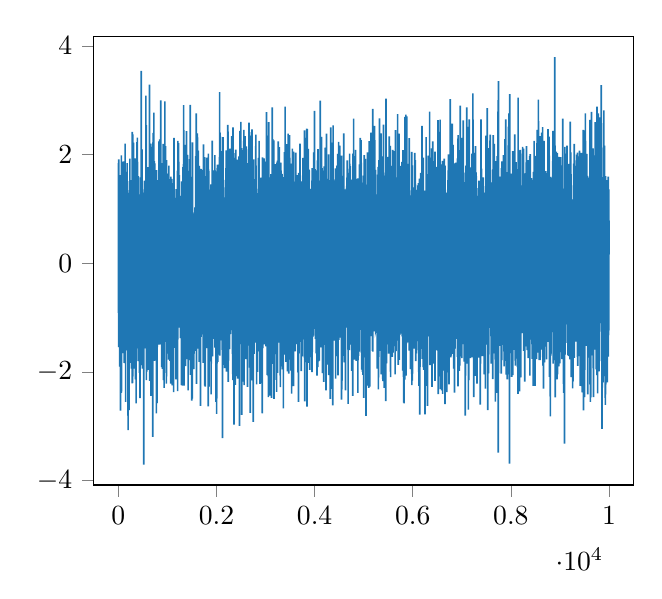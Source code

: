 % This file was created by matplotlib2tikz v0.6.17.
\begin{tikzpicture}

\definecolor{color0}{rgb}{0.122,0.467,0.706}

\begin{axis}[
xmin=-499.95, xmax=10498.95,
ymin=-4.082, ymax=4.168,
tick align=outside,
tick pos=left,
x grid style={white!69.02!black},
y grid style={white!69.02!black}
]
\addplot [semithick, color0, forget plot]
table {%
0 0.305
1 0.01
2 0.362
3 -0.915
4 1.839
5 0.257
6 -1.545
7 1.909
8 -0.504
9 -0.119
10 0.135
11 0.527
12 -1.004
13 -0.029
14 0.765
15 -1.131
16 -0.99
17 0.122
18 -0.216
19 -0.644
20 -0.481
21 -1.022
22 -0.675
23 -0.281
24 1.101
25 1.62
26 -0.169
27 0.893
28 -1.903
29 0.627
30 0.472
31 0.743
32 -0.273
33 0.966
34 -0.173
35 -1.139
36 -0.623
37 1.188
38 0.785
39 1.601
40 1.328
41 -0.515
42 0.64
43 0.325
44 -2.711
45 -0.403
46 0.074
47 1.622
48 -1.636
49 -0.021
50 0.841
51 -0.962
52 -1.034
53 1.567
54 -0.857
55 0.424
56 0.472
57 0.574
58 0.352
59 1.289
60 -1.56
61 1.985
62 -2.387
63 -1.239
64 -1.162
65 -0.513
66 -0.43
67 1.238
68 1.151
69 1.859
70 -0.052
71 1.513
72 1.114
73 -0.718
74 -0.241
75 -0.076
76 -1.177
77 -1.041
78 0.119
79 1.199
80 0.817
81 1.316
82 0.136
83 0.052
84 1.091
85 -1.655
86 0.872
87 1.361
88 -0.066
89 -0.474
90 -0.99
91 1.657
92 0.48
93 0.535
94 -1.159
95 0.541
96 -0.87
97 -0.629
98 0.436
99 0.796
100 -1.53
101 -1.197
102 -0.507
103 0.346
104 0.52
105 1.874
106 1.744
107 1.211
108 -1.333
109 0.995
110 0.864
111 0.477
112 0.394
113 0.787
114 0.281
115 -0.155
116 0.008
117 1.38
118 -1.833
119 1.473
120 0.495
121 -0.329
122 1.51
123 0.734
124 -0.093
125 -1.034
126 0.309
127 -0.115
128 0.428
129 0.318
130 -0.348
131 1.715
132 0.224
133 -0.129
134 0.348
135 0.569
136 -1.841
137 0.121
138 2.2
139 -1.237
140 -0.87
141 -1.003
142 -1.789
143 1.419
144 0.961
145 1.536
146 -1.134
147 0.601
148 -2.554
149 -0.96
150 0.828
151 -0.793
152 0.744
153 0.43
154 -0.213
155 0.863
156 0.289
157 0.681
158 1.015
159 0.341
160 0.755
161 -0.088
162 -1.606
163 -0.748
164 -0.487
165 0.359
166 -0.176
167 1.395
168 1.68
169 -1.082
170 0.318
171 0.18
172 -0.751
173 1.148
174 0.856
175 -0.741
176 0.56
177 1.152
178 -1.053
179 1.839
180 -0.767
181 0.441
182 1.129
183 1.343
184 0.854
185 0.181
186 0.631
187 0.033
188 1.179
189 -0.528
190 0.554
191 0.587
192 0.201
193 -0.391
194 0.188
195 -0.606
196 0.297
197 -1.895
198 -3.073
199 -0.424
200 0.23
201 1.14
202 0.906
203 1.221
204 1.022
205 -0.89
206 1.294
207 0.206
208 0.544
209 -0.805
210 -0.706
211 0.131
212 -0.041
213 0.558
214 0.494
215 -2.703
216 -0.346
217 0.048
218 0.466
219 -0.291
220 -0.241
221 0.833
222 1.027
223 0.193
224 0.624
225 1.512
226 -0.663
227 0.372
228 0.311
229 -0.379
230 1.199
231 0.96
232 -0.388
233 1.21
234 -1.13
235 1.924
236 0.215
237 -0.487
238 0.612
239 0.232
240 0.664
241 -0.603
242 1.12
243 -1.834
244 -0.349
245 0.234
246 0.937
247 -1.217
248 -0.39
249 0.608
250 1.008
251 -0.624
252 0.405
253 -0.274
254 1.239
255 -1.009
256 -1.332
257 -1.555
258 1.528
259 -1.332
260 0.544
261 -0.189
262 -0.531
263 -0.592
264 -0.6
265 1.341
266 1.087
267 -1.939
268 0.946
269 0.861
270 0.065
271 -0.185
272 0.256
273 1.325
274 0.349
275 0.096
276 -0.568
277 -0.713
278 0.347
279 -0.212
280 -0.363
281 -2.214
282 2.415
283 0.584
284 0.824
285 0.094
286 -0.35
287 -0.637
288 0.042
289 -0.007
290 0.251
291 -2.207
292 -0.717
293 2.369
294 0.649
295 -2.082
296 0.272
297 0.926
298 0.101
299 0.224
300 -0.101
301 -0.378
302 1.359
303 -1.496
304 0.082
305 0.498
306 0.131
307 2.219
308 0.073
309 -0.807
310 -0.141
311 0.953
312 -0.501
313 1.03
314 -0.666
315 0.133
316 1.585
317 1.767
318 1.776
319 0.15
320 1.569
321 -0.067
322 -0.345
323 1.391
324 -0.312
325 1.266
326 1.384
327 -0.767
328 -1.905
329 -1.278
330 0.495
331 -1.942
332 -0.648
333 -1.195
334 1.484
335 0.467
336 1.022
337 0.949
338 0.097
339 -1.273
340 1.93
341 0.573
342 -0.848
343 -0.263
344 0.227
345 -0.627
346 0.975
347 -0.933
348 -0.212
349 -0.432
350 -2.137
351 -1.011
352 -1.308
353 0.3
354 -0.641
355 0.195
356 0.684
357 0.838
358 -0.272
359 -0.301
360 0.082
361 -0.353
362 -2.58
363 -0.149
364 1.878
365 0.4
366 -0.223
367 -0.808
368 -0.021
369 0.16
370 -0.599
371 0.017
372 0.104
373 -0.047
374 -0.738
375 -0.965
376 -0.26
377 -0.101
378 2.228
379 -0.028
380 0.261
381 -0.954
382 -1.567
383 0.918
384 -0.539
385 0.671
386 -1.1
387 0.979
388 2.309
389 -1.181
390 0.452
391 0.372
392 0.404
393 -0.877
394 -0.849
395 -0.83
396 -1.205
397 0.434
398 0.305
399 -0.642
400 0.362
401 -0.188
402 0.673
403 0.104
404 -1.199
405 -1.803
406 1.218
407 -0.228
408 1.604
409 -0.971
410 -0.818
411 1.266
412 -1.066
413 -1.351
414 0.022
415 -0.536
416 -0.078
417 -0.404
418 -0.969
419 1.148
420 0.064
421 -0.867
422 0.565
423 0.194
424 1.186
425 0.197
426 1.092
427 0.655
428 0.081
429 -2.018
430 -0.902
431 0.328
432 0.351
433 1.21
434 0.059
435 -0.354
436 1.066
437 -1.126
438 -0.991
439 -0.425
440 0.423
441 -2.484
442 1.024
443 -1.461
444 0.166
445 -0.591
446 -0.254
447 -1.355
448 -0.264
449 -1.525
450 -0.863
451 1.58
452 -0.688
453 -0.08
454 -0.424
455 0.7
456 -0.075
457 -1.082
458 -0.042
459 -0.775
460 -0.88
461 -0.663
462 -1.874
463 0.295
464 0.949
465 1.471
466 0.149
467 3.537
468 -0.048
469 0.69
470 -0.08
471 0.532
472 -0.658
473 -0.919
474 -1.1
475 -0.517
476 -0.37
477 1.027
478 -1.76
479 -0.969
480 0.418
481 2.094
482 -0.228
483 -0.619
484 0.425
485 0.31
486 1.027
487 -1.726
488 0.167
489 -0.372
490 0.191
491 -1.942
492 -0.446
493 -0.533
494 -0.531
495 -1.762
496 -0.483
497 -0.698
498 0.684
499 1.164
500 -0.706
501 -1.328
502 0.589
503 0.415
504 -0.283
505 -0.573
506 0.258
507 -0.096
508 1.258
509 -0.46
510 0.352
511 -1.521
512 -0.732
513 0.784
514 -0.396
515 1.3
516 -1.665
517 0.842
518 -3.707
519 -1.001
520 0.83
521 -0.654
522 -0.304
523 0.202
524 -0.825
525 0.262
526 1.356
527 -0.413
528 0.501
529 -0.648
530 0.299
531 -0.293
532 1.517
533 -0.758
534 0.527
535 0.542
536 1.483
537 -1.097
538 -0.745
539 0.033
540 0.051
541 1.323
542 0.305
543 -0.682
544 -0.622
545 -0.358
546 -1.569
547 0.886
548 -0.348
549 -0.29
550 -0.647
551 -0.526
552 -0.416
553 1.059
554 0.526
555 0.513
556 -1.091
557 -0.825
558 0.295
559 -0.881
560 0.915
561 3.085
562 -0.613
563 -0.394
564 1.586
565 0.615
566 -0.987
567 1.035
568 1.929
569 2.54
570 -2.15
571 0.486
572 0.472
573 0.414
574 0.38
575 -0.523
576 -0.516
577 -0.083
578 0.02
579 1.131
580 -1.997
581 -0.505
582 -0.451
583 -0.126
584 0.015
585 0.474
586 0.302
587 -0.273
588 0.934
589 0.828
590 -0.191
591 -1.899
592 0.187
593 -0.214
594 1.593
595 1.052
596 -0.949
597 0.365
598 0.087
599 0.049
600 0.188
601 -0.044
602 0.162
603 -1.298
604 -0.94
605 1.625
606 1.767
607 -1.962
608 0.237
609 -0.715
610 0.408
611 -1.001
612 -1.785
613 1.432
614 1.645
615 1.509
616 -0.933
617 0.819
618 0.086
619 1.13
620 0.541
621 -0.427
622 -1.016
623 -0.322
624 0.164
625 -1.334
626 1.292
627 1.106
628 -0.895
629 -0.414
630 -1.608
631 0.754
632 0.88
633 1.358
634 3.286
635 -0.471
636 1.057
637 -2.166
638 0.178
639 1.591
640 -0.37
641 0.119
642 -1.785
643 0.5
644 -0.895
645 0.258
646 0.26
647 0.422
648 -0.404
649 -0.697
650 -0.912
651 -1.821
652 -0.482
653 -0.542
654 0.395
655 0.327
656 0.978
657 1.673
658 1.861
659 0.772
660 2.124
661 -1.171
662 2.199
663 -2.442
664 0.62
665 0.031
666 -0.256
667 -2.109
668 -0.436
669 1.343
670 -0.062
671 0.78
672 -0.665
673 0.345
674 0.65
675 -0.232
676 -0.541
677 -1.056
678 -0.287
679 -1.507
680 -0.398
681 -0.32
682 -0.013
683 -0.242
684 -2.084
685 -2.345
686 0.987
687 -0.954
688 -0.851
689 -0.046
690 -0.364
691 0.067
692 1.532
693 -0.695
694 -0.57
695 0.658
696 0.5
697 -2.123
698 0.856
699 0.707
700 0.395
701 -3.194
702 2.141
703 0.276
704 0.393
705 2.225
706 1.305
707 -1.699
708 -1.307
709 0.315
710 2.299
711 2.398
712 0.007
713 1.501
714 -0.114
715 0.105
716 1.133
717 -1.298
718 -0.493
719 -0.71
720 -0.96
721 1.834
722 -1.264
723 2.769
724 -1.104
725 0.596
726 -1.709
727 0.292
728 0.002
729 -0.476
730 0.962
731 1.878
732 1.219
733 -1.249
734 1.35
735 -0.009
736 1.332
737 -1.539
738 -0.335
739 -1.782
740 -1.795
741 -0.762
742 0.517
743 1.835
744 0.316
745 1.526
746 -0.904
747 -1.762
748 -0.374
749 1.394
750 -1.666
751 0.961
752 -1.181
753 -0.342
754 -0.178
755 0.208
756 -0.313
757 -0.763
758 0.364
759 1.34
760 -0.624
761 -0.863
762 -0.702
763 0.951
764 0.488
765 -0.071
766 0.997
767 -1.433
768 -0.012
769 1.195
770 -0.541
771 -1.718
772 0.476
773 -0.181
774 0.303
775 -2.764
776 -2.037
777 0.537
778 -1.133
779 0.239
780 1.712
781 -0.185
782 1.244
783 -0.472
784 -0.182
785 -0.156
786 0.979
787 -2.577
788 1.528
789 0.057
790 -1.412
791 -0.371
792 0.082
793 0.281
794 1.2
795 -1.544
796 0.751
797 -1.226
798 -0.684
799 0.411
800 0.791
801 -1.43
802 -0.692
803 0.309
804 0.541
805 0.55
806 0.955
807 0.008
808 -0.967
809 0.073
810 -0.016
811 0.307
812 1.369
813 -0.407
814 1.209
815 0.082
816 0.174
817 -0.57
818 -1.277
819 0.112
820 -1.031
821 -0.311
822 -0.494
823 -0.811
824 0.58
825 1.16
826 -0.569
827 -0.185
828 -0.663
829 2.241
830 0.851
831 -0.207
832 -0.964
833 -1.498
834 0.053
835 -1.326
836 -0.449
837 1.293
838 0.425
839 -0.285
840 1.301
841 0.211
842 2.28
843 -0.593
844 0.197
845 -0.729
846 -0.024
847 1.206
848 0.03
849 -0.213
850 -0.529
851 -1.257
852 0.535
853 -0.67
854 0.143
855 -1.496
856 -0.726
857 -0.837
858 -1.337
859 -0.332
860 1.273
861 0.614
862 -0.688
863 2.994
864 0.235
865 -0.047
866 0.283
867 -0.681
868 -1.183
869 -1.052
870 1.198
871 0.048
872 0.687
873 -0.84
874 -0.111
875 0.636
876 1.364
877 1.841
878 1.575
879 -1.239
880 0.146
881 -0.41
882 -0.29
883 -0.158
884 -1.914
885 1.406
886 0.828
887 0.015
888 -0.342
889 1.264
890 1.363
891 0.913
892 1.063
893 0.601
894 -0.045
895 0.502
896 -0.805
897 1.032
898 -0.787
899 -0.437
900 -1.943
901 0.388
902 1.147
903 -0.446
904 -1.288
905 0.654
906 0.963
907 0.41
908 0.566
909 -1.437
910 -0.575
911 0.969
912 -0.758
913 1.49
914 -0.261
915 2.195
916 -1.174
917 -2.154
918 -0.089
919 -0.934
920 -1.696
921 -0.592
922 0.035
923 -0.241
924 -0.252
925 0.447
926 0.574
927 2.109
928 0.434
929 -0.082
930 2.023
931 -1.25
932 -2.296
933 1.767
934 0.1
935 1.328
936 -0.265
937 1.441
938 0.705
939 -0.785
940 -0.43
941 1.109
942 0.887
943 -0.464
944 -0.457
945 0.642
946 -1.336
947 -0.636
948 2.976
949 -0.348
950 0.86
951 1.071
952 0.279
953 0.971
954 -0.906
955 0.816
956 -0.972
957 0.587
958 -0.408
959 1.626
960 -0.492
961 2.155
962 -1.45
963 0.467
964 1.419
965 1.057
966 0.105
967 1.349
968 0.78
969 -0.954
970 1.038
971 -1.377
972 -0.446
973 0.379
974 -2.02
975 0.51
976 1.107
977 -0.091
978 -1.072
979 -2.216
980 -0.372
981 -0.159
982 -2.084
983 1.898
984 -0.677
985 -0.674
986 0.161
987 -0.919
988 1.169
989 1.076
990 -1.117
991 0.609
992 1.409
993 -0.766
994 -0.289
995 -0.919
996 0.38
997 1.091
998 1.549
999 -0.649
1000 -0.737
1001 -1.35
1002 -0.172
1003 -0.535
1004 0.056
1005 0.089
1006 1.541
1007 -0.602
1008 0.314
1009 -0.107
1010 -0.918
1011 -1.62
1012 -1.664
1013 1.008
1014 0.273
1015 -0.102
1016 1.361
1017 0.916
1018 1.487
1019 0.39
1020 -0.756
1021 -1.591
1022 1.65
1023 -1.26
1024 -1.773
1025 -1.423
1026 -0.058
1027 0.557
1028 0.727
1029 1.796
1030 -1.238
1031 0.016
1032 1.383
1033 -0.129
1034 1.549
1035 0.673
1036 -1.375
1037 0.639
1038 0.693
1039 -0.134
1040 -1.564
1041 0.511
1042 -0.421
1043 0.356
1044 0.099
1045 0.055
1046 -0.59
1047 0.028
1048 1.191
1049 -1.799
1050 -1.182
1051 -0.592
1052 -0.149
1053 -0.747
1054 -0.638
1055 1.158
1056 1.178
1057 0.451
1058 -0.514
1059 0.977
1060 0.292
1061 -0.532
1062 0.719
1063 -0.466
1064 -1.218
1065 -0.897
1066 0.97
1067 -0.843
1068 -2.218
1069 -0.194
1070 1.595
1071 -0.403
1072 -0.017
1073 0.646
1074 -2.104
1075 0.551
1076 -0.43
1077 -1.001
1078 -0.505
1079 0.397
1080 -1.178
1081 -0.6
1082 1.041
1083 1.291
1084 -0.673
1085 0.165
1086 -0.455
1087 0.013
1088 1.551
1089 1.41
1090 0.096
1091 -0.02
1092 -1.055
1093 0.197
1094 -0.462
1095 -0.286
1096 -2.25
1097 -1.159
1098 -1.645
1099 -0.806
1100 1.18
1101 -0.159
1102 1.005
1103 1.218
1104 -0.769
1105 -1.492
1106 0.136
1107 0.909
1108 0.503
1109 0.575
1110 0.137
1111 -0.689
1112 1.019
1113 0.888
1114 -0.614
1115 -1.355
1116 0.462
1117 0.87
1118 -1.22
1119 1.423
1120 1.143
1121 -0.823
1122 -0.839
1123 0.882
1124 0.72
1125 -0.565
1126 -2.375
1127 -0.307
1128 1.471
1129 -1.189
1130 -0.021
1131 -0.919
1132 0.802
1133 2.307
1134 0.901
1135 0.75
1136 2.016
1137 -1.56
1138 -1.315
1139 -0.336
1140 1.008
1141 0.214
1142 0.043
1143 -0.678
1144 -0.982
1145 0.876
1146 0.316
1147 0.576
1148 0.741
1149 0.097
1150 0.933
1151 -1.544
1152 -0.768
1153 -1.515
1154 0.479
1155 -0.291
1156 1.204
1157 -0.178
1158 -0.818
1159 -1.112
1160 -0.638
1161 0.041
1162 0.315
1163 -0.507
1164 -1.276
1165 0.231
1166 0.391
1167 -1.282
1168 -0.656
1169 0.524
1170 -1.409
1171 -0.294
1172 -1.125
1173 0.01
1174 -1.165
1175 -1.45
1176 -2.14
1177 0.938
1178 -0.59
1179 0.112
1180 1.362
1181 0.024
1182 -0.304
1183 0.747
1184 1.159
1185 -1.599
1186 -1.135
1187 1.156
1188 -1.414
1189 0.112
1190 0.38
1191 -1.164
1192 0.764
1193 -0.56
1194 0.623
1195 -0.605
1196 -1.499
1197 0.769
1198 -0.104
1199 0.863
1200 -1.384
1201 -0.493
1202 0.123
1203 -1.474
1204 0.315
1205 0.668
1206 1.703
1207 -2.355
1208 -1.057
1209 -0.404
1210 -1.4
1211 -0.109
1212 2.251
1213 0.529
1214 -0.201
1215 -0.253
1216 1.686
1217 -0.379
1218 -0.537
1219 1.206
1220 0.521
1221 0.36
1222 0.415
1223 -0.31
1224 1.553
1225 0.423
1226 1.349
1227 0.419
1228 2.21
1229 0.538
1230 -0.93
1231 1.865
1232 0.406
1233 0.333
1234 -1.185
1235 0.352
1236 -0.971
1237 0.529
1238 -0.252
1239 1.279
1240 -0.4
1241 0.673
1242 1.621
1243 0.393
1244 0.752
1245 0.491
1246 -0.879
1247 -0.841
1248 -0.424
1249 -0.475
1250 -0.143
1251 -0.967
1252 0.546
1253 0.502
1254 0.431
1255 -0.641
1256 -0.356
1257 1.24
1258 -0.448
1259 -0.642
1260 0.512
1261 -0.253
1262 -0.603
1263 -1.377
1264 -0.228
1265 0.582
1266 0.231
1267 0.065
1268 0.305
1269 -0.203
1270 0.396
1271 0.697
1272 -0.216
1273 0.077
1274 0.154
1275 0.079
1276 0.854
1277 0.526
1278 0.203
1279 0.014
1280 0.682
1281 -0.616
1282 -0.189
1283 -0.295
1284 -0.463
1285 0.681
1286 -0.662
1287 -0.743
1288 -2.243
1289 -0.964
1290 0.617
1291 0.713
1292 0.24
1293 1.505
1294 -1.133
1295 -0.803
1296 0.623
1297 -0.524
1298 0.244
1299 -0.885
1300 0.499
1301 -1.413
1302 -0.74
1303 0.013
1304 -0.474
1305 -2.254
1306 -1.849
1307 -1.637
1308 -0.486
1309 0.509
1310 1.179
1311 1.045
1312 0.933
1313 0.487
1314 0.117
1315 0.43
1316 -0.202
1317 -2.1
1318 1.769
1319 -0.098
1320 0.002
1321 0.555
1322 -1.062
1323 -0.039
1324 1.577
1325 -0.226
1326 -0.744
1327 1.53
1328 1.825
1329 1.426
1330 2.908
1331 2.314
1332 -0.713
1333 -0.117
1334 0.97
1335 2.192
1336 -2.252
1337 1.661
1338 -0.068
1339 -1.111
1340 -0.771
1341 0.698
1342 1.507
1343 -0.747
1344 -0.132
1345 -0.929
1346 0.583
1347 0.747
1348 -0.444
1349 0.401
1350 0.865
1351 -1.231
1352 -1.493
1353 -0.329
1354 0.852
1355 0.596
1356 -0.568
1357 1.014
1358 0.467
1359 -0.602
1360 0.173
1361 -1.236
1362 0.805
1363 -0.487
1364 2.176
1365 0.238
1366 -0.46
1367 -0.069
1368 2.119
1369 -1.192
1370 -1.895
1371 0.418
1372 -1.194
1373 0.039
1374 -0.247
1375 -0.907
1376 -0.324
1377 -1.305
1378 -0.329
1379 -0.579
1380 -0.344
1381 0.049
1382 -0.628
1383 -1.765
1384 -0.542
1385 -0.482
1386 -0.492
1387 -0.194
1388 -0.581
1389 1.305
1390 2.431
1391 -0.547
1392 0.222
1393 -0.443
1394 0.68
1395 -1.029
1396 0.094
1397 0.045
1398 -0.3
1399 -0.201
1400 -0.276
1401 0.502
1402 1.833
1403 0.467
1404 1.075
1405 1.277
1406 0.671
1407 -0.355
1408 1.113
1409 -1.548
1410 -0.942
1411 -0.358
1412 1.992
1413 1.024
1414 0.907
1415 -0.039
1416 -0.01
1417 -0.846
1418 0.458
1419 0.938
1420 0.089
1421 -2.34
1422 -0.925
1423 0.985
1424 0.773
1425 0.126
1426 -0.759
1427 -0.794
1428 0.217
1429 1.003
1430 0.87
1431 -0.706
1432 1.321
1433 1.319
1434 -1.52
1435 -1.785
1436 0.325
1437 0.591
1438 -0.969
1439 0.32
1440 -0.055
1441 -1.252
1442 -0.135
1443 -0.861
1444 -0.968
1445 -0.895
1446 -0.821
1447 -1.348
1448 -1.763
1449 -0.119
1450 -0.144
1451 0.909
1452 1.914
1453 -0.54
1454 1.533
1455 -0.033
1456 0.831
1457 -1.37
1458 1.249
1459 0.006
1460 -0.905
1461 1.277
1462 0.166
1463 -0.95
1464 -0.317
1465 2.912
1466 0.891
1467 -2.054
1468 0.131
1469 0.131
1470 -0.657
1471 1.273
1472 0.459
1473 -0.348
1474 0.047
1475 -0.521
1476 0.508
1477 -1.603
1478 0.197
1479 -1.47
1480 -0.362
1481 -0.902
1482 1.245
1483 1.194
1484 -0.828
1485 0.458
1486 -1.037
1487 -0.308
1488 1.587
1489 -1.43
1490 -0.22
1491 -1.194
1492 -0.259
1493 0.435
1494 -1.857
1495 0.805
1496 -2.528
1497 0.628
1498 -2.324
1499 0.472
1500 -0.055
1501 -1.055
1502 0.332
1503 -0.58
1504 0.515
1505 0.507
1506 -2.494
1507 -0.259
1508 -0.268
1509 1.831
1510 -0.951
1511 2.225
1512 0.728
1513 -0.921
1514 -0.019
1515 -1.786
1516 0.112
1517 -0.575
1518 -1.585
1519 0.772
1520 -0.824
1521 0.915
1522 -1.381
1523 0.683
1524 -1.146
1525 0.889
1526 0.693
1527 0.903
1528 -1.041
1529 -0.364
1530 -0.635
1531 -0.622
1532 -0.839
1533 -0.015
1534 -0.671
1535 0.293
1536 -0.289
1537 0.808
1538 -1.95
1539 -1.009
1540 -0.82
1541 -1.524
1542 0.304
1543 -0.161
1544 -1.665
1545 -0.768
1546 0.474
1547 -1.225
1548 0.055
1549 -0.444
1550 -1.167
1551 -1.612
1552 -0.396
1553 -1.37
1554 0.406
1555 0.938
1556 -1.167
1557 -0.105
1558 0.17
1559 -0.645
1560 -0.203
1561 1.026
1562 0.787
1563 0.953
1564 0.75
1565 -0.25
1566 -1.068
1567 -1.242
1568 0.802
1569 0.177
1570 -0.915
1571 -1.16
1572 0.157
1573 -0.207
1574 -0.159
1575 1.133
1576 1.968
1577 -0.232
1578 -1.042
1579 0.096
1580 0.671
1581 1.175
1582 1.424
1583 0.845
1584 1.047
1585 -0.164
1586 2.758
1587 -0.154
1588 -0.106
1589 -1.221
1590 0.352
1591 -2.222
1592 -1.074
1593 -1.375
1594 2.019
1595 -0.648
1596 0.205
1597 0.425
1598 -0.43
1599 -0.469
1600 -0.266
1601 -0.202
1602 0.611
1603 0.973
1604 0.791
1605 -0.344
1606 -0.746
1607 0.568
1608 1.179
1609 -0.842
1610 1.453
1611 2.39
1612 -1.161
1613 -1.567
1614 1.259
1615 0.802
1616 1.011
1617 0.459
1618 0.975
1619 -1.236
1620 1.201
1621 -1.559
1622 -0.942
1623 1.306
1624 -1.279
1625 0.434
1626 -0.089
1627 2.07
1628 -0.173
1629 -0.118
1630 -0.203
1631 0.523
1632 -0.467
1633 -0.732
1634 -1.571
1635 0.758
1636 -0.139
1637 0.952
1638 0.213
1639 -0.159
1640 1.316
1641 1.248
1642 0.111
1643 -0.03
1644 -0.449
1645 0.319
1646 0.888
1647 1.47
1648 0.547
1649 -1.816
1650 -0.41
1651 1.79
1652 0.078
1653 -0.358
1654 -1.253
1655 -0.673
1656 0.014
1657 0.808
1658 -0.124
1659 1.217
1660 -1.649
1661 1.061
1662 -0.199
1663 1.311
1664 -0.696
1665 0.182
1666 -0.314
1667 -0.432
1668 0.858
1669 0.701
1670 0.262
1671 -1.399
1672 0.023
1673 1.586
1674 -2.628
1675 0.219
1676 0.13
1677 0.291
1678 -0.945
1679 -0.427
1680 -0.991
1681 1.359
1682 0.009
1683 -0.168
1684 0.815
1685 -1.358
1686 -0.858
1687 1.734
1688 0.129
1689 1.177
1690 -1.121
1691 -0.29
1692 0.962
1693 -0.654
1694 -0.049
1695 -0.26
1696 1.189
1697 0.335
1698 -1.058
1699 1.717
1700 0.459
1701 1.022
1702 -0.873
1703 0.826
1704 -0.862
1705 0.664
1706 -1.312
1707 -0.832
1708 0.304
1709 -0.786
1710 -0.211
1711 -1.23
1712 -0.387
1713 -0.911
1714 -0.055
1715 -0.733
1716 1.346
1717 0.721
1718 1.641
1719 -1.023
1720 0.425
1721 -0.926
1722 -0.994
1723 1.1
1724 -0.802
1725 0.119
1726 -0.909
1727 1.176
1728 -1.836
1729 -0.076
1730 0.019
1731 -1.619
1732 -0.353
1733 -1.033
1734 2.184
1735 0.594
1736 -1.248
1737 0.337
1738 -0.834
1739 0.174
1740 0.964
1741 0.1
1742 0.157
1743 1.572
1744 0.12
1745 -1.615
1746 -1.142
1747 -0.022
1748 0.197
1749 0.629
1750 0.552
1751 0.089
1752 0.485
1753 0.741
1754 0.823
1755 1.952
1756 -0.374
1757 -0.276
1758 -2.251
1759 0.469
1760 0.211
1761 -0.093
1762 0.12
1763 -1.031
1764 0.436
1765 1.6
1766 1.305
1767 0.79
1768 0.077
1769 -2.273
1770 1.271
1771 -0.21
1772 -0.071
1773 -0.002
1774 0.502
1775 -0.558
1776 0.519
1777 -0.184
1778 -0.643
1779 0.368
1780 -0.004
1781 0.832
1782 0.25
1783 0.756
1784 -0.894
1785 -1.272
1786 -0.23
1787 -0.123
1788 1.34
1789 -1.072
1790 -0.652
1791 0.952
1792 0.798
1793 -0.436
1794 -0.623
1795 -1.249
1796 -1.182
1797 0.746
1798 1.163
1799 -1.22
1800 -0.66
1801 0.18
1802 1.942
1803 0.7
1804 0.163
1805 -0.022
1806 -0.495
1807 -0.067
1808 1.606
1809 -0.089
1810 -0.324
1811 -0.971
1812 0.357
1813 -1.561
1814 -0.724
1815 0.235
1816 -1.083
1817 0.388
1818 1.536
1819 0.388
1820 -0.243
1821 1.797
1822 1.1
1823 -0.688
1824 -0.326
1825 0.881
1826 -0.487
1827 -0.801
1828 -0.172
1829 -1.123
1830 0.373
1831 -0.837
1832 -2.633
1833 1.179
1834 0.222
1835 2.018
1836 0.67
1837 0.217
1838 1.214
1839 0.686
1840 -0.812
1841 -1.539
1842 -0.549
1843 -0.536
1844 1.695
1845 0.24
1846 -2.273
1847 0.568
1848 -0.199
1849 0.542
1850 0.868
1851 0.822
1852 -0.604
1853 0.717
1854 -0.486
1855 -0.394
1856 0.244
1857 -1.373
1858 -0.252
1859 0.655
1860 0.401
1861 0.453
1862 -0.479
1863 -0.721
1864 0.507
1865 0.006
1866 0.177
1867 0.767
1868 -0.728
1869 -0.071
1870 0.866
1871 0.972
1872 -1.493
1873 0.068
1874 -0.781
1875 1.354
1876 -0.139
1877 -0.342
1878 1.233
1879 -1.203
1880 -1.808
1881 -0.18
1882 -0.264
1883 1.178
1884 -0.023
1885 -0.606
1886 0.033
1887 0.749
1888 0.841
1889 1.45
1890 0.589
1891 -2.416
1892 0.937
1893 -0.786
1894 -1.849
1895 -0.935
1896 -0.528
1897 0.232
1898 0.879
1899 -0.555
1900 -0.365
1901 0.413
1902 1.442
1903 0.315
1904 -0.959
1905 -0.131
1906 -0.284
1907 0.295
1908 -0.76
1909 -0.572
1910 -0.097
1911 1.48
1912 0.267
1913 2.253
1914 1.329
1915 0.695
1916 0.04
1917 -1.715
1918 0.584
1919 -0.927
1920 1.443
1921 0.125
1922 -0.118
1923 0.789
1924 0.417
1925 0.565
1926 1.105
1927 0.476
1928 -0.562
1929 -1.093
1930 0.323
1931 -0.859
1932 -0.972
1933 -0.84
1934 -0.247
1935 0.699
1936 -1.003
1937 1.213
1938 -0.377
1939 0.754
1940 -1.395
1941 -0.559
1942 0.01
1943 1.593
1944 0.654
1945 0.42
1946 0.876
1947 0.037
1948 -0.722
1949 -0.513
1950 0.438
1951 -0.756
1952 0.753
1953 0.029
1954 1.707
1955 -0.676
1956 0.916
1957 1.267
1958 0.057
1959 1.131
1960 0.145
1961 0.833
1962 -0.471
1963 -1.185
1964 -0.385
1965 0.02
1966 0.999
1967 1.99
1968 -1.552
1969 0.103
1970 1.71
1971 -0.592
1972 0.849
1973 -0.888
1974 1.438
1975 -0.49
1976 -1.039
1977 0.965
1978 -0.207
1979 0.129
1980 1.034
1981 1.689
1982 0.713
1983 1.599
1984 0.517
1985 0.184
1986 -1.094
1987 -2.55
1988 0.776
1989 -0.072
1990 -0.167
1991 -1.37
1992 -0.716
1993 0.479
1994 -1.299
1995 -0.178
1996 0.089
1997 -1.312
1998 0.466
1999 -1.857
2000 0.55
2001 -1.007
2002 -2.771
2003 -0.702
2004 1.567
2005 -2.489
2006 -0.654
2007 0.595
2008 -0.051
2009 0.299
2010 -1.843
2011 1.224
2012 1.749
2013 0.951
2014 0.976
2015 0.238
2016 -0.255
2017 -1.508
2018 -0.579
2019 1.812
2020 1.311
2021 -0.876
2022 0.008
2023 0.18
2024 -0.528
2025 0.555
2026 -1.817
2027 0.624
2028 -0.365
2029 -0.025
2030 1.56
2031 -0.337
2032 1.671
2033 0.825
2034 0.983
2035 -0.685
2036 -0.123
2037 1.534
2038 -1.644
2039 -0.115
2040 1.033
2041 0.256
2042 -1.683
2043 1.5
2044 1.408
2045 0.16
2046 0.6
2047 1.349
2048 0.35
2049 0.648
2050 -0.882
2051 0.212
2052 0.768
2053 -0.326
2054 0.667
2055 0.543
2056 -0.886
2057 -0.699
2058 -0.099
2059 0.641
2060 -1.109
2061 -0.328
2062 -0.66
2063 3.15
2064 -1.225
2065 -0.755
2066 0.979
2067 0.856
2068 -1.28
2069 -1.701
2070 2.403
2071 0.609
2072 0.722
2073 0.254
2074 -0.585
2075 0.552
2076 -0.223
2077 0.027
2078 -0.253
2079 1.41
2080 0.123
2081 2.328
2082 -0.405
2083 -0.405
2084 -0.331
2085 -0.428
2086 0.827
2087 1.449
2088 0.519
2089 -1.0
2090 -0.819
2091 -0.678
2092 -1.304
2093 1.926
2094 -0.379
2095 0.065
2096 -1.422
2097 0.042
2098 1.203
2099 0.377
2100 0.503
2101 -0.369
2102 0.504
2103 0.55
2104 0.125
2105 0.232
2106 0.509
2107 -1.168
2108 -0.045
2109 0.764
2110 0.231
2111 1.385
2112 2.063
2113 -1.267
2114 -0.691
2115 0.293
2116 -0.106
2117 -0.917
2118 -1.593
2119 -0.368
2120 1.286
2121 0.594
2122 -0.519
2123 -3.221
2124 -0.793
2125 0.379
2126 -0.127
2127 -1.558
2128 -0.126
2129 -0.136
2130 1.387
2131 -1.211
2132 0.458
2133 2.318
2134 -0.258
2135 0.372
2136 -0.704
2137 0.354
2138 -0.82
2139 -0.406
2140 -0.64
2141 1.213
2142 0.864
2143 0.408
2144 0.297
2145 -0.414
2146 -0.113
2147 0.437
2148 -0.285
2149 0.608
2150 0.016
2151 0.066
2152 -0.97
2153 0.397
2154 -0.823
2155 -1.871
2156 1.109
2157 -0.257
2158 0.233
2159 -0.576
2160 0.207
2161 -0.979
2162 1.143
2163 0.365
2164 0.15
2165 -0.781
2166 0.831
2167 -0.768
2168 -0.496
2169 -1.931
2170 0.355
2171 -0.436
2172 -0.024
2173 0.838
2174 0.156
2175 -0.069
2176 -0.52
2177 0.395
2178 -0.339
2179 0.382
2180 1.532
2181 0.84
2182 -1.557
2183 1.153
2184 0.328
2185 -0.759
2186 0.901
2187 0.081
2188 -1.179
2189 0.158
2190 0.858
2191 -1.535
2192 1.747
2193 -0.782
2194 -0.447
2195 0.146
2196 -1.47
2197 -0.126
2198 1.562
2199 2.077
2200 -0.989
2201 0.289
2202 -0.517
2203 -1.995
2204 -0.933
2205 0.546
2206 -1.399
2207 -0.613
2208 -1.128
2209 -0.846
2210 1.612
2211 0.316
2212 -1.504
2213 1.348
2214 0.783
2215 -1.302
2216 -0.057
2217 0.082
2218 1.014
2219 -0.737
2220 1.369
2221 -0.204
2222 -0.195
2223 0.483
2224 -0.569
2225 0.572
2226 -0.83
2227 1.34
2228 0.155
2229 0.406
2230 2.546
2231 1.086
2232 0.129
2233 -0.008
2234 -0.514
2235 -0.239
2236 2.419
2237 -0.665
2238 -1.264
2239 -0.444
2240 -2.183
2241 -0.423
2242 -0.438
2243 0.098
2244 0.522
2245 -1.585
2246 1.369
2247 -1.792
2248 -0.425
2249 -1.324
2250 -0.073
2251 -0.759
2252 -0.903
2253 -1.12
2254 1.425
2255 -0.746
2256 0.638
2257 1.05
2258 0.183
2259 1.761
2260 -1.047
2261 -0.777
2262 0.538
2263 0.057
2264 -1.437
2265 -1.582
2266 1.06
2267 -1.533
2268 -0.249
2269 1.537
2270 0.485
2271 -1.311
2272 -0.396
2273 -0.522
2274 -1.265
2275 -1.263
2276 2.106
2277 -0.622
2278 -0.476
2279 -0.012
2280 -1.302
2281 -1.167
2282 -1.142
2283 0.096
2284 1.065
2285 0.541
2286 -0.66
2287 -0.591
2288 -0.37
2289 -1.231
2290 -0.913
2291 -0.272
2292 -0.988
2293 -0.202
2294 0.58
2295 0.306
2296 -1.035
2297 0.793
2298 -0.647
2299 -0.945
2300 -0.529
2301 0.475
2302 -0.647
2303 -0.966
2304 -0.961
2305 0.013
2306 -0.85
2307 -0.771
2308 1.069
2309 -1.184
2310 2.34
2311 -0.511
2312 0.052
2313 -0.171
2314 -0.232
2315 1.096
2316 -0.248
2317 -1.055
2318 0.386
2319 -0.947
2320 -0.554
2321 1.544
2322 0.101
2323 -0.735
2324 -1.671
2325 0.159
2326 -0.114
2327 -1.162
2328 -0.623
2329 -0.302
2330 0.463
2331 0.916
2332 -1.727
2333 -2.151
2334 0.282
2335 0.878
2336 2.498
2337 1.385
2338 -0.114
2339 0.059
2340 -1.487
2341 -0.985
2342 1.593
2343 -0.827
2344 -0.996
2345 0.145
2346 -0.531
2347 -1.61
2348 -0.067
2349 2.023
2350 0.422
2351 0.584
2352 1.756
2353 0.719
2354 -0.208
2355 0.996
2356 -1.097
2357 -2.97
2358 0.116
2359 0.739
2360 -3.292e-05
2361 0.43
2362 -0.543
2363 -1.22
2364 0.643
2365 -0.94
2366 1.897
2367 1.25
2368 -0.449
2369 -1.551
2370 -0.707
2371 1.448
2372 0.107
2373 -1.418
2374 -0.333
2375 -0.291
2376 0.086
2377 -0.907
2378 0.268
2379 1.885
2380 -0.126
2381 -0.081
2382 0.736
2383 -2.238
2384 -0.092
2385 1.936
2386 -0.882
2387 -1.48
2388 -0.753
2389 0.723
2390 -1.218
2391 2.091
2392 -0.031
2393 1.091
2394 -0.398
2395 -0.138
2396 -1.705
2397 -1.929
2398 -0.885
2399 -1.811
2400 -0.204
2401 0.674
2402 0.274
2403 -0.655
2404 -0.497
2405 0.842
2406 1.245
2407 -1.695
2408 -0.061
2409 -2.078
2410 1.639
2411 -0.202
2412 -0.387
2413 0.883
2414 0.963
2415 0.533
2416 0.216
2417 -0.796
2418 -1.714
2419 0.531
2420 0.36
2421 0.982
2422 -0.349
2423 0.377
2424 0.896
2425 0.802
2426 -0.384
2427 0.876
2428 0.367
2429 0.684
2430 0.703
2431 -0.433
2432 1.906
2433 -1.315
2434 -2.123
2435 -0.188
2436 1.437
2437 -0.647
2438 0.663
2439 -0.369
2440 -1.084
2441 0.121
2442 1.542
2443 0.921
2444 0.797
2445 -1.588
2446 1.29
2447 -0.354
2448 -1.193
2449 -0.911
2450 0.713
2451 0.128
2452 -2.017
2453 -0.162
2454 -0.429
2455 0.929
2456 -0.224
2457 0.239
2458 -0.32
2459 -0.591
2460 1.967
2461 -0.388
2462 -0.426
2463 -0.219
2464 -0.802
2465 -1.43
2466 -0.255
2467 0.74
2468 1.089
2469 -2.993
2470 -0.285
2471 -1.147
2472 -0.555
2473 0.542
2474 -1.491
2475 0.144
2476 2.433
2477 0.142
2478 0.072
2479 -0.156
2480 0.139
2481 0.137
2482 -0.679
2483 1.284
2484 -1.008
2485 -0.361
2486 -0.367
2487 -0.215
2488 -0.174
2489 -0.074
2490 0.318
2491 -0.021
2492 0.7
2493 1.409
2494 0.155
2495 0.151
2496 -0.807
2497 2.601
2498 0.375
2499 1.117
2500 1.088
2501 0.226
2502 0.072
2503 1.661
2504 -0.243
2505 1.281
2506 -0.478
2507 0.65
2508 -0.192
2509 0.087
2510 2.117
2511 -0.886
2512 -0.312
2513 -2.79
2514 2.082
2515 -1.619
2516 -0.367
2517 -1.115
2518 -1.01
2519 -0.169
2520 -1.155
2521 -0.023
2522 -0.558
2523 1.392
2524 -0.804
2525 0.152
2526 0.415
2527 1.731
2528 0.153
2529 1.612
2530 -1.186
2531 -0.405
2532 -1.509
2533 -0.659
2534 0.241
2535 -1.694
2536 0.596
2537 -2.181
2538 0.695
2539 0.94
2540 1.224
2541 0.357
2542 0.174
2543 -0.234
2544 -0.948
2545 -0.514
2546 -0.151
2547 1.01
2548 -2.109
2549 -0.631
2550 -0.576
2551 0.73
2552 0.558
2553 0.195
2554 -0.154
2555 -1.59
2556 -0.819
2557 2.453
2558 -1.413
2559 -0.088
2560 -0.299
2561 0.617
2562 0.875
2563 -2.245
2564 -1.323
2565 0.075
2566 1.218
2567 1.387
2568 1.04
2569 1.567
2570 -1.125
2571 0.627
2572 0.902
2573 -0.122
2574 -1.241
2575 -1.231
2576 1.437
2577 0.19
2578 0.809
2579 -0.522
2580 -0.054
2581 0.976
2582 -1.425
2583 -0.92
2584 2.337
2585 0.223
2586 -0.218
2587 1.83
2588 -0.753
2589 -0.276
2590 -0.371
2591 0.905
2592 0.899
2593 1.497
2594 -1.507
2595 -0.246
2596 -0.865
2597 -1.766
2598 0.171
2599 0.386
2600 1.075
2601 -1.293
2602 0.015
2603 0.046
2604 -0.587
2605 0.108
2606 2.15
2607 -0.408
2608 -0.052
2609 1.05
2610 -0.152
2611 -1.328
2612 0.175
2613 0.259
2614 -0.138
2615 -0.359
2616 -0.042
2617 -0.863
2618 -1.31
2619 1.534
2620 -0.101
2621 1.455
2622 -0.203
2623 -0.654
2624 -0.646
2625 0.386
2626 0.823
2627 0.53
2628 0.232
2629 -0.45
2630 0.346
2631 0.099
2632 0.874
2633 -2.275
2634 -1.092
2635 -0.265
2636 -1.346
2637 0.258
2638 1.385
2639 0.08
2640 -0.051
2641 0.264
2642 -0.415
2643 -1.515
2644 -0.657
2645 -1.058
2646 0.888
2647 1.582
2648 1.839
2649 -1.07
2650 0.972
2651 0.256
2652 0.438
2653 0.518
2654 0.626
2655 -0.761
2656 2.092
2657 1.318
2658 -1.091
2659 1.468
2660 0.487
2661 2.586
2662 -0.262
2663 -0.838
2664 -1.216
2665 0.416
2666 -0.467
2667 0.599
2668 -0.653
2669 1.792
2670 -1.113
2671 2.41
2672 -0.73
2673 0.449
2674 -0.223
2675 -1.922
2676 1.133
2677 -1.112
2678 0.205
2679 0.414
2680 0.779
2681 0.029
2682 0.747
2683 2.349
2684 0.506
2685 0.072
2686 -1.313
2687 -1.422
2688 -2.756
2689 0.894
2690 -0.2
2691 0.127
2692 -0.323
2693 1.372
2694 -1.484
2695 -0.952
2696 0.815
2697 -0.207
2698 0.136
2699 -0.932
2700 0.087
2701 -0.574
2702 -0.43
2703 0.786
2704 0.426
2705 0.758
2706 1.383
2707 1.075
2708 1.231
2709 0.26
2710 -0.879
2711 -0.751
2712 0.804
2713 -2.156
2714 -1.847
2715 -0.729
2716 0.145
2717 1.753
2718 -1.04
2719 -0.319
2720 -0.666
2721 0.933
2722 -0.972
2723 0.436
2724 2.462
2725 0.27
2726 -1.703
2727 -0.237
2728 1.893
2729 1.436
2730 0.252
2731 -1.199
2732 -0.193
2733 0.371
2734 -1.457
2735 0.879
2736 0.931
2737 -0.456
2738 0.823
2739 0.222
2740 -1.187
2741 0.636
2742 0.448
2743 -1.448
2744 0.536
2745 0.333
2746 0.502
2747 -1.364
2748 0.403
2749 -2.918
2750 -0.263
2751 1.334
2752 0.661
2753 0.378
2754 -1.349
2755 -0.345
2756 1.911
2757 0.91
2758 1.125
2759 0.719
2760 -0.166
2761 0.545
2762 1.546
2763 -1.667
2764 0.188
2765 -0.467
2766 0.043
2767 -0.075
2768 -0.301
2769 1.196
2770 -0.33
2771 0.903
2772 -1.116
2773 -1.43
2774 1.448
2775 0.653
2776 -1.204
2777 0.711
2778 0.011
2779 0.033
2780 0.051
2781 0.048
2782 0.634
2783 0.146
2784 -1.464
2785 0.169
2786 1.531
2787 -0.598
2788 -0.764
2789 -0.608
2790 -0.533
2791 -0.749
2792 1.231
2793 0.629
2794 0.754
2795 -0.656
2796 0.277
2797 0.163
2798 0.789
2799 0.51
2800 0.286
2801 2.155
2802 -1.291
2803 2.366
2804 0.37
2805 -1.153
2806 -1.287
2807 1.793
2808 0.128
2809 0.098
2810 1.057
2811 1.15
2812 -0.176
2813 0.183
2814 -0.604
2815 0.179
2816 0.169
2817 -0.47
2818 -2.232
2819 -0.606
2820 0.565
2821 0.331
2822 -0.749
2823 0.499
2824 -0.005
2825 -0.864
2826 0.396
2827 -0.327
2828 -0.94
2829 -0.312
2830 0.429
2831 -1.018
2832 -0.887
2833 0.062
2834 1.129
2835 -2.001
2836 -0.136
2837 0.122
2838 -0.458
2839 -0.226
2840 -0.122
2841 0.45
2842 0.821
2843 -0.644
2844 0.376
2845 0.005
2846 1.289
2847 -0.691
2848 -1.105
2849 0.437
2850 1.366
2851 0.723
2852 -0.779
2853 0.365
2854 0.149
2855 0.653
2856 1.936
2857 -1.105
2858 -0.736
2859 -0.364
2860 -1.496
2861 -0.766
2862 -1.623
2863 -1.399
2864 0.144
2865 0.464
2866 -0.091
2867 -0.906
2868 2.252
2869 0.049
2870 0.889
2871 1.145
2872 0.157
2873 -1.355
2874 0.275
2875 -0.055
2876 -0.14
2877 -0.261
2878 -0.683
2879 0.111
2880 0.116
2881 0.252
2882 1.398
2883 0.937
2884 0.927
2885 -2.223
2886 1.385
2887 -0.247
2888 -0.066
2889 -0.015
2890 -0.844
2891 1.576
2892 0.506
2893 -0.684
2894 -0.667
2895 -0.586
2896 -1.143
2897 0.215
2898 0.967
2899 -0.39
2900 0.194
2901 0.366
2902 0.119
2903 -1.088
2904 0.986
2905 -0.537
2906 -0.119
2907 1.576
2908 0.044
2909 -0.517
2910 0.214
2911 -1.127
2912 1.029
2913 0.541
2914 -1.186
2915 -0.09
2916 0.794
2917 0.513
2918 -0.508
2919 -0.436
2920 1.203
2921 0.69
2922 0.305
2923 0.631
2924 -0.5
2925 -2.209
2926 -0.449
2927 0.961
2928 -1.484
2929 -0.845
2930 -1.554
2931 0.161
2932 1.291
2933 -1.325
2934 -2.763
2935 1.863
2936 1.948
2937 1.336
2938 -1.099
2939 -0.431
2940 -1.146
2941 -1.562
2942 0.134
2943 -0.479
2944 0.075
2945 -1.122
2946 -0.418
2947 -1.004
2948 -1.028
2949 0.053
2950 -0.629
2951 0.539
2952 1.129
2953 -1.459
2954 0.362
2955 1.367
2956 -1.019
2957 0.734
2958 0.008
2959 1.48
2960 0.581
2961 0.056
2962 1.239
2963 0.309
2964 0.979
2965 0.496
2966 0.048
2967 -0.623
2968 1.929
2969 0.35
2970 -0.634
2971 -0.278
2972 -1.098
2973 0.59
2974 1.547
2975 -0.847
2976 -0.302
2977 0.688
2978 0.155
2979 -0.696
2980 0.298
2981 0.782
2982 -0.51
2983 -0.057
2984 -1.494
2985 0.701
2986 -0.383
2987 1.314
2988 0.019
2989 0.545
2990 -1.464
2991 0.826
2992 -0.278
2993 -1.078
2994 1.869
2995 -0.787
2996 0.265
2997 -0.791
2998 1.718
2999 -1.306
3000 0.578
3001 0.339
3002 0.522
3003 -0.851
3004 -0.104
3005 0.214
3006 1.048
3007 -0.235
3008 -0.035
3009 -1.529
3010 0.972
3011 -0.684
3012 1.426
3013 0.124
3014 -0.589
3015 -1.245
3016 -0.505
3017 -0.626
3018 2.779
3019 1.242
3020 0.387
3021 0.841
3022 -1.004
3023 0.565
3024 0.248
3025 -1.145
3026 0.832
3027 -0.658
3028 0.676
3029 0.556
3030 0.439
3031 -1.608
3032 -0.456
3033 -0.368
3034 -2.058
3035 1.995
3036 -0.297
3037 -1.323
3038 2.348
3039 0.316
3040 1.76
3041 -0.127
3042 0.795
3043 -1.673
3044 0.444
3045 1.982
3046 -0.203
3047 1.375
3048 -1.37
3049 0.052
3050 0.787
3051 0.323
3052 0.199
3053 -1.672
3054 -2.077
3055 0.284
3056 -0.109
3057 1.267
3058 -2.467
3059 -0.945
3060 1.669
3061 -0.624
3062 0.049
3063 0.128
3064 0.243
3065 2.594
3066 -1.092
3067 1.856
3068 -0.267
3069 -0.181
3070 -0.759
3071 -1.512
3072 1.238
3073 0.096
3074 0.137
3075 0.384
3076 -0.545
3077 0.654
3078 -0.721
3079 -0.532
3080 0.684
3081 0.621
3082 -0.235
3083 0.339
3084 -0.909
3085 -1.61
3086 -0.646
3087 -2.435
3088 -0.194
3089 1.579
3090 0.447
3091 0.129
3092 1.535
3093 0.484
3094 -0.34
3095 -1.148
3096 -0.543
3097 0.329
3098 -0.03
3099 0.199
3100 -0.591
3101 -0.063
3102 1.553
3103 0.476
3104 -0.52
3105 -1.247
3106 1.203
3107 -0.921
3108 1.14
3109 1.638
3110 1.488
3111 0.346
3112 -0.823
3113 -0.23
3114 -0.014
3115 -0.981
3116 0.176
3117 -0.519
3118 -0.646
3119 -0.095
3120 -0.919
3121 -2.479
3122 -0.831
3123 1.185
3124 -2.095
3125 -0.003
3126 -1.295
3127 -0.866
3128 0.337
3129 -0.341
3130 -0.826
3131 -0.765
3132 -0.767
3133 0.065
3134 0.697
3135 -0.706
3136 -0.143
3137 2.867
3138 0.277
3139 -0.144
3140 0.531
3141 -0.223
3142 -1.855
3143 -0.408
3144 0.839
3145 0.747
3146 -0.454
3147 2.281
3148 -0.363
3149 1.614
3150 -0.288
3151 0.362
3152 1.438
3153 -0.51
3154 -0.285
3155 1.507
3156 0.523
3157 0.227
3158 -0.158
3159 -0.542
3160 -0.296
3161 0.18
3162 0.45
3163 -0.69
3164 -0.31
3165 0.051
3166 0.233
3167 -0.285
3168 -1.063
3169 2.262
3170 0.897
3171 -2.497
3172 -0.257
3173 0.691
3174 -1.237
3175 -0.99
3176 0.103
3177 -0.329
3178 0.417
3179 0.576
3180 -1.044
3181 0.685
3182 -1.306
3183 -0.264
3184 -2.149
3185 -0.751
3186 -1.076
3187 0.391
3188 -1.118
3189 0.173
3190 -0.52
3191 0.118
3192 -0.848
3193 0.396
3194 -0.272
3195 0.525
3196 0.337
3197 -1.458
3198 -0.759
3199 -0.961
3200 -1.131
3201 0.629
3202 -1.675
3203 0.332
3204 -1.286
3205 -0.752
3206 -0.26
3207 -0.681
3208 1.269
3209 1.823
3210 -0.099
3211 0.52
3212 0.007
3213 0.644
3214 -0.016
3215 0.616
3216 0.329
3217 0.334
3218 -0.448
3219 -0.044
3220 -0.54
3221 -0.025
3222 0.126
3223 0.692
3224 0.834
3225 -0.663
3226 -2.366
3227 0.092
3228 0.423
3229 -0.341
3230 -0.068
3231 1.85
3232 0.994
3233 0.265
3234 1.625
3235 -1.106
3236 0.77
3237 -1.022
3238 -0.529
3239 -0.174
3240 -0.071
3241 -0.82
3242 1.885
3243 -1.496
3244 -0.66
3245 0.06
3246 -2.02
3247 -0.222
3248 1.591
3249 -1.057
3250 -1.265
3251 -0.484
3252 -1.263
3253 0.731
3254 0.689
3255 -0.982
3256 0.33
3257 1.883
3258 2.243
3259 -0.169
3260 0.895
3261 1.328
3262 -0.296
3263 1.217
3264 1.378
3265 -0.789
3266 -0.522
3267 1.35
3268 -0.609
3269 -0.696
3270 1.087
3271 0.884
3272 -0.563
3273 -0.691
3274 0.142
3275 0.885
3276 0.972
3277 1.073
3278 -0.703
3279 1.063
3280 0.531
3281 -1.462
3282 2.134
3283 -0.009
3284 0.344
3285 0.4
3286 -0.419
3287 -0.067
3288 -1.135
3289 -0.178
3290 1.105
3291 -0.853
3292 1.353
3293 1.283
3294 -0.527
3295 -0.384
3296 0.032
3297 1.575
3298 -0.183
3299 0.591
3300 -0.664
3301 -2.282
3302 -1.211
3303 1.169
3304 -1.35
3305 0.183
3306 -0.564
3307 0.127
3308 -1.9
3309 1.852
3310 0.793
3311 -1.341
3312 0.878
3313 -0.818
3314 0.12
3315 -0.666
3316 1.702
3317 -0.904
3318 -0.691
3319 0.527
3320 -1.136
3321 1.269
3322 -1.504
3323 -1.479
3324 -1.661
3325 1.221
3326 1.033
3327 -1.224
3328 -0.659
3329 -0.651
3330 0.341
3331 0.743
3332 -0.603
3333 0.669
3334 -0.22
3335 0.638
3336 -0.176
3337 0.904
3338 1.643
3339 -0.86
3340 -0.403
3341 0.576
3342 0.792
3343 -0.153
3344 -1.956
3345 -0.547
3346 1.585
3347 0.599
3348 -0.773
3349 0.699
3350 0.258
3351 1.111
3352 0.612
3353 0.335
3354 0.36
3355 -1.519
3356 -1.448
3357 0.617
3358 0.038
3359 0.943
3360 1.036
3361 -0.515
3362 0.798
3363 -2.67
3364 -0.286
3365 0.389
3366 -0.448
3367 0.27
3368 -0.395
3369 0.143
3370 -0.913
3371 -0.47
3372 -0.53
3373 1.274
3374 -1.617
3375 -0.643
3376 -0.703
3377 1.006
3378 -0.886
3379 -0.48
3380 -0.329
3381 -0.408
3382 0.038
3383 -0.626
3384 -0.191
3385 -0.611
3386 -0.455
3387 2.045
3388 -0.476
3389 -1.684
3390 1.589
3391 -1.671
3392 0.401
3393 0.407
3394 -0.177
3395 -1.047
3396 0.218
3397 -0.105
3398 1.177
3399 2.879
3400 -1.002
3401 1.257
3402 -1.017
3403 -0.372
3404 -0.034
3405 -1.034
3406 1.533
3407 0.822
3408 -0.164
3409 -0.306
3410 -0.157
3411 -0.975
3412 -0.332
3413 0.43
3414 -1.814
3415 0.271
3416 -0.655
3417 -0.403
3418 -0.41
3419 0.722
3420 -1.634
3421 -1.134
3422 -0.127
3423 -0.329
3424 0.477
3425 1.205
3426 -0.531
3427 -0.596
3428 -0.984
3429 -0.04
3430 0.448
3431 -0.667
3432 0.283
3433 2.191
3434 1.162
3435 0.212
3436 -0.257
3437 0.134
3438 -0.347
3439 -0.455
3440 0.308
3441 -0.859
3442 -1.236
3443 -0.372
3444 0.626
3445 0.391
3446 -1.991
3447 0.082
3448 0.528
3449 1.302
3450 -0.868
3451 0.743
3452 0.441
3453 -0.065
3454 -0.428
3455 0.424
3456 -0.328
3457 0.494
3458 0.73
3459 2.383
3460 -0.198
3461 2.252
3462 1.333
3463 -0.677
3464 0.359
3465 -1.777
3466 0.651
3467 0.491
3468 1.499
3469 -0.085
3470 -1.46
3471 -2.033
3472 0.021
3473 -0.38
3474 -0.229
3475 -0.422
3476 -1.278
3477 -0.102
3478 0.715
3479 -0.267
3480 0.38
3481 -0.358
3482 0.128
3483 -1.073
3484 -0.582
3485 0.692
3486 -1.775
3487 -0.817
3488 -0.611
3489 1.409
3490 1.018
3491 2.355
3492 0.461
3493 0.358
3494 1.427
3495 -1.679
3496 -1.237
3497 0.821
3498 -0.607
3499 0.371
3500 0.238
3501 -0.779
3502 -0.211
3503 0.052
3504 -0.404
3505 0.452
3506 0.468
3507 1.679
3508 0.926
3509 0.562
3510 -0.745
3511 -1.12
3512 -1.476
3513 1.599
3514 1.832
3515 0.164
3516 -1.976
3517 0.763
3518 0.269
3519 -0.531
3520 0.163
3521 0.942
3522 0.484
3523 -1.542
3524 -1.661
3525 -1.044
3526 -0.2
3527 0.088
3528 0.552
3529 0.358
3530 -1.413
3531 -2.399
3532 -0.04
3533 0.137
3534 -0.651
3535 1.414
3536 -0.813
3537 0.347
3538 0.159
3539 -0.039
3540 -0.482
3541 1.446
3542 0.14
3543 0.111
3544 0.586
3545 -1.657
3546 2.11
3547 1.427
3548 -0.853
3549 -1.516
3550 0.041
3551 0.405
3552 0.269
3553 0.449
3554 -1.007
3555 1.209
3556 -0.776
3557 0.628
3558 -0.547
3559 0.234
3560 1.84
3561 1.428
3562 -0.196
3563 -0.781
3564 -0.507
3565 0.573
3566 -0.98
3567 0.69
3568 0.004
3569 -0.025
3570 -2.261
3571 -2.078
3572 2.054
3573 -0.79
3574 -1.572
3575 -0.026
3576 0.011
3577 0.131
3578 -0.249
3579 -1.371
3580 0.635
3581 -0.06
3582 -0.335
3583 0.21
3584 0.475
3585 0.129
3586 0.606
3587 -1.125
3588 -0.521
3589 0.462
3590 0.638
3591 1.463
3592 -0.356
3593 0.344
3594 -0.828
3595 -0.077
3596 1.392
3597 0.665
3598 0.111
3599 -0.107
3600 -0.565
3601 -0.951
3602 0.555
3603 1.183
3604 -1.623
3605 -0.776
3606 1.5
3607 1.002
3608 -1.52
3609 -0.873
3610 0.183
3611 -0.489
3612 -0.38
3613 0.036
3614 0.584
3615 -0.053
3616 2.035
3617 -0.74
3618 0.237
3619 -1.488
3620 0.659
3621 0.728
3622 -0.312
3623 1.617
3624 -0.666
3625 0.632
3626 0.966
3627 -1.188
3628 1.08
3629 -0.194
3630 -1.242
3631 1.397
3632 0.965
3633 0.063
3634 -0.969
3635 -0.164
3636 0.894
3637 -0.043
3638 -0.077
3639 -1.456
3640 1.333
3641 -1.072
3642 0.97
3643 0.504
3644 1.488
3645 0.803
3646 0.24
3647 -0.144
3648 0.046
3649 0.046
3650 -0.941
3651 1.62
3652 -0.117
3653 0.451
3654 0.859
3655 -0.034
3656 -0.239
3657 0.713
3658 -2.009
3659 1.32
3660 0.54
3661 -0.247
3662 0.868
3663 0.016
3664 -0.904
3665 -0.294
3666 -0.389
3667 0.777
3668 -0.008
3669 0.674
3670 -0.765
3671 -2.554
3672 -0.28
3673 -0.826
3674 1.661
3675 0.966
3676 0.424
3677 1.493
3678 0.202
3679 0.005
3680 -1.659
3681 -0.556
3682 1.119
3683 0.822
3684 -0.612
3685 -0.03
3686 -1.45
3687 1.641
3688 1.622
3689 0.244
3690 0.134
3691 0.738
3692 -0.726
3693 1.082
3694 -1.057
3695 -1.297
3696 0.687
3697 -0.795
3698 0.47
3699 0.535
3700 -0.422
3701 0.475
3702 -1.104
3703 2.2
3704 -1.024
3705 1.121
3706 -0.508
3707 1.261
3708 -0.119
3709 -0.075
3710 0.69
3711 0.089
3712 -0.512
3713 -0.664
3714 0.572
3715 0.09
3716 0.936
3717 -0.387
3718 0.655
3719 -0.205
3720 -1.166
3721 0.942
3722 1.332
3723 -0.207
3724 0.412
3725 -0.575
3726 -0.51
3727 0.031
3728 -1.986
3729 -1.063
3730 0.071
3731 -0.151
3732 -1.42
3733 0.075
3734 -0.246
3735 -0.136
3736 0.486
3737 1.355
3738 0.672
3739 0.373
3740 -0.432
3741 1.397
3742 1.503
3743 1.046
3744 -0.742
3745 0.552
3746 0.037
3747 -1.714
3748 0.558
3749 0.176
3750 -0.362
3751 0.17
3752 0.836
3753 1.017
3754 -0.705
3755 1.507
3756 0.516
3757 -0.134
3758 1.618
3759 1.381
3760 0.975
3761 1.936
3762 0.096
3763 -1.109
3764 -0.118
3765 0.032
3766 -0.945
3767 -0.488
3768 0.188
3769 0.202
3770 0.643
3771 -0.781
3772 1.7
3773 -0.539
3774 0.886
3775 1.009
3776 0.813
3777 -0.154
3778 1.195
3779 -1.331
3780 -0.929
3781 -0.203
3782 -1.064
3783 -1.404
3784 0.531
3785 -1.241
3786 0.306
3787 0.742
3788 0.065
3789 1.782
3790 -0.043
3791 -0.343
3792 0.768
3793 2.445
3794 -0.172
3795 -1.736
3796 0.313
3797 -1.177
3798 -2.545
3799 -0.046
3800 -0.324
3801 0.878
3802 2.053
3803 0.765
3804 2.305
3805 -1.237
3806 0.305
3807 0.539
3808 0.206
3809 -0.047
3810 -0.646
3811 -1.821
3812 0.364
3813 1.906
3814 0.963
3815 0.646
3816 -0.092
3817 0.929
3818 1.298
3819 1.507
3820 0.705
3821 0.888
3822 -0.81
3823 0.522
3824 -0.76
3825 0.056
3826 0.667
3827 -1.018
3828 0.5
3829 0.367
3830 0.371
3831 -0.077
3832 0.376
3833 -0.168
3834 0.504
3835 -0.625
3836 -1.278
3837 -1.322
3838 2.475
3839 0.052
3840 1.162
3841 -0.336
3842 -0.431
3843 0.826
3844 1.132
3845 -2.638
3846 0.416
3847 -1.293
3848 0.544
3849 -1.017
3850 0.119
3851 2.465
3852 -0.54
3853 -0.822
3854 -1.024
3855 0.308
3856 -0.267
3857 -1.032
3858 1.044
3859 -1.197
3860 -0.516
3861 0.878
3862 -0.783
3863 0.028
3864 -1.835
3865 0.027
3866 -1.073
3867 -0.907
3868 -0.094
3869 -0.944
3870 -0.246
3871 -1.274
3872 -0.658
3873 2.105
3874 -1.529
3875 -0.609
3876 -0.21
3877 0.022
3878 0.756
3879 0.702
3880 0.694
3881 -1.282
3882 0.265
3883 -1.726
3884 1.72
3885 0.16
3886 -0.533
3887 0.517
3888 0.04
3889 1.706
3890 1.089
3891 1.164
3892 0.42
3893 -0.82
3894 -0.466
3895 -1.292
3896 0.939
3897 1.231
3898 -0.987
3899 -1.965
3900 0.528
3901 -0.511
3902 -0.667
3903 0.888
3904 0.125
3905 -0.171
3906 0.131
3907 -1.63
3908 0.771
3909 1.366
3910 0.657
3911 -0.789
3912 -0.45
3913 -1.651
3914 0.374
3915 0.855
3916 0.005
3917 0.263
3918 -0.32
3919 -1.246
3920 1.031
3921 0.738
3922 1.066
3923 -0.504
3924 1.013
3925 0.342
3926 0.01
3927 0.144
3928 0.054
3929 0.306
3930 -1.701
3931 -1.73
3932 0.432
3933 1.106
3934 -0.784
3935 0.403
3936 -0.187
3937 -0.291
3938 -0.268
3939 -0.719
3940 -1.302
3941 -1.105
3942 0.68
3943 1.366
3944 -1.572
3945 -0.329
3946 0.234
3947 -2.006
3948 1.59
3949 0.625
3950 -1.636
3951 -1.209
3952 1.749
3953 0.011
3954 -0.078
3955 1.228
3956 0.119
3957 0.939
3958 -0.597
3959 -0.263
3960 -1.354
3961 1.575
3962 -0.63
3963 -0.477
3964 0.881
3965 0.772
3966 -0.667
3967 -1.145
3968 0.89
3969 -0.946
3970 -0.104
3971 0.677
3972 -1.116
3973 0.496
3974 0.605
3975 -1.332
3976 -0.892
3977 0.053
3978 0.366
3979 0.576
3980 2.038
3981 0.627
3982 0.149
3983 1.41
3984 0.559
3985 -0.878
3986 -1.098
3987 -0.864
3988 -0.39
3989 0.98
3990 -0.243
3991 -0.563
3992 -0.109
3993 0.862
3994 -1.206
3995 -0.366
3996 -0.046
3997 2.804
3998 -0.07
3999 0.38
4000 0.092
4001 0.413
4002 -0.217
4003 0.49
4004 -0.815
4005 -0.174
4006 0.385
4007 1.402
4008 -0.534
4009 1.731
4010 -1.109
4011 -0.46
4012 -0.123
4013 -0.89
4014 -0.691
4015 0.116
4016 -0.537
4017 1.227
4018 0.034
4019 -1.394
4020 -0.242
4021 -1.078
4022 -0.261
4023 1.395
4024 0.838
4025 -0.916
4026 0.149
4027 -0.247
4028 -0.337
4029 0.01
4030 0.511
4031 -1.662
4032 1.271
4033 -0.289
4034 1.709
4035 0.181
4036 -1.349
4037 -0.752
4038 0.597
4039 -0.63
4040 0.67
4041 0.098
4042 -0.197
4043 -1.411
4044 -1.448
4045 0.14
4046 -0.743
4047 -2.068
4048 -0.511
4049 0.151
4050 -0.223
4051 0.75
4052 -0.044
4053 -0.041
4054 0.862
4055 -0.308
4056 0.579
4057 0.158
4058 -0.779
4059 1.891
4060 -0.817
4061 1.744
4062 -1.914
4063 -0.897
4064 -0.924
4065 1.357
4066 -0.864
4067 -0.768
4068 -0.306
4069 2.097
4070 -1.316
4071 -0.083
4072 -0.164
4073 -1.086
4074 -0.428
4075 -0.564
4076 -0.846
4077 1.012
4078 0.501
4079 -1.808
4080 -0.022
4081 0.489
4082 -0.747
4083 0.257
4084 -0.97
4085 -0.789
4086 1.228
4087 0.204
4088 -0.427
4089 -0.745
4090 0.013
4091 0.325
4092 -0.004
4093 -0.714
4094 -1.793
4095 -0.966
4096 -0.987
4097 -1.282
4098 0.889
4099 0.113
4100 1.44
4101 -0.519
4102 0.708
4103 1.518
4104 0.341
4105 1.037
4106 -0.216
4107 -0.101
4108 0.083
4109 0.175
4110 0.432
4111 -0.748
4112 0.675
4113 1.165
4114 -1.095
4115 0.115
4116 2.992
4117 -0.538
4118 -1.354
4119 1.404
4120 0.427
4121 -0.06
4122 0.303
4123 1.069
4124 0.303
4125 -1.074
4126 -1.009
4127 -0.637
4128 -0.12
4129 0.957
4130 0.073
4131 0.568
4132 -1.549
4133 -1.327
4134 -0.836
4135 1.033
4136 -1.309
4137 0.852
4138 1.374
4139 0.255
4140 2.322
4141 -0.572
4142 -0.253
4143 2.169
4144 -0.934
4145 -0.789
4146 0.135
4147 -0.375
4148 0.692
4149 1.738
4150 0.45
4151 0.646
4152 1.75
4153 -1.397
4154 0.227
4155 0.587
4156 -0.273
4157 -0.674
4158 -0.456
4159 0.226
4160 0.424
4161 -2.022
4162 -0.332
4163 0.524
4164 1.327
4165 -1.007
4166 -0.969
4167 -1.378
4168 0.172
4169 -0.408
4170 -1.346
4171 -0.154
4172 1.703
4173 0.687
4174 1.055
4175 0.573
4176 0.369
4177 0.294
4178 -0.885
4179 1.377
4180 -1.359
4181 0.401
4182 0.688
4183 0.176
4184 0.764
4185 -0.864
4186 -2.186
4187 -0.502
4188 -0.615
4189 0.219
4190 0.125
4191 -0.586
4192 -0.553
4193 1.78
4194 0.261
4195 -0.62
4196 1.749
4197 1.542
4198 -0.337
4199 -0.122
4200 -0.472
4201 -1.041
4202 0.942
4203 0.463
4204 0.468
4205 0.808
4206 0.434
4207 0.407
4208 -1.505
4209 -1.288
4210 -0.553
4211 1.62
4212 -0.103
4213 0.496
4214 -0.493
4215 1.726
4216 2.127
4217 0.077
4218 1.686
4219 -0.683
4220 -0.728
4221 0.941
4222 -0.747
4223 0.441
4224 -1.307
4225 0.435
4226 -0.382
4227 -0.282
4228 0.133
4229 1.368
4230 1.074
4231 -0.187
4232 -2.341
4233 0.313
4234 -0.564
4235 -0.836
4236 -0.332
4237 2.095
4238 0.007
4239 -0.026
4240 1.412
4241 2.385
4242 -1.087
4243 -0.914
4244 -0.089
4245 1.399
4246 0.7
4247 0.413
4248 0.113
4249 -0.384
4250 -0.881
4251 1.078
4252 0.275
4253 1.266
4254 1.29
4255 -0.113
4256 -1.869
4257 -0.57
4258 1.417
4259 -1.661
4260 0.313
4261 -0.952
4262 0.998
4263 0.38
4264 -0.548
4265 -0.263
4266 -0.4
4267 -0.176
4268 -1.078
4269 0.422
4270 -1.337
4271 0.63
4272 0.848
4273 -0.491
4274 1.55
4275 -1.157
4276 1.06
4277 -1.275
4278 0.308
4279 -0.2
4280 -1.226
4281 0.75
4282 0.23
4283 -1.13
4284 -0.793
4285 2.004
4286 -0.373
4287 -2.058
4288 -1.411
4289 -0.533
4290 0.748
4291 1.53
4292 -1.958
4293 1.186
4294 0.011
4295 -1.158
4296 -1.337
4297 1.017
4298 0.355
4299 -0.684
4300 0.298
4301 -0.772
4302 1.106
4303 -0.456
4304 0.871
4305 0.023
4306 -1.027
4307 -0.246
4308 -0.247
4309 0.162
4310 -0.66
4311 -1.003
4312 0.906
4313 -0.566
4314 0.062
4315 0.345
4316 0.429
4317 -0.757
4318 -2.496
4319 -0.007
4320 0.735
4321 -0.453
4322 -0.555
4323 -0.263
4324 1.122
4325 -1.062
4326 -1.141
4327 0.622
4328 0.942
4329 2.497
4330 0.849
4331 0.316
4332 -0.346
4333 0.738
4334 0.936
4335 0.74
4336 -0.159
4337 0.224
4338 -1.209
4339 0.163
4340 2.024
4341 -1.839
4342 0.537
4343 2.217
4344 -0.939
4345 0.904
4346 -0.132
4347 -2.313
4348 0.598
4349 0.257
4350 0.754
4351 0.055
4352 -1.735
4353 1.795
4354 -0.574
4355 -1.094
4356 1.066
4357 -0.127
4358 -0.03
4359 1.575
4360 -0.364
4361 -1.259
4362 -0.256
4363 -0.209
4364 -1.05
4365 1.168
4366 -0.626
4367 1.02
4368 -0.174
4369 -0.009
4370 -2.615
4371 -1.12
4372 -0.566
4373 -0.194
4374 0.088
4375 -0.122
4376 -0.537
4377 2.534
4378 -0.21
4379 -0.553
4380 0.586
4381 -0.506
4382 0.085
4383 -0.71
4384 -1.41
4385 0.147
4386 1.053
4387 -0.178
4388 0.401
4389 0.719
4390 -0.497
4391 0.295
4392 0.081
4393 -0.026
4394 -1.427
4395 -0.191
4396 0.075
4397 0.939
4398 -0.792
4399 0.022
4400 -1.085
4401 0.457
4402 0.281
4403 0.601
4404 1.372
4405 0.366
4406 -0.093
4407 0.285
4408 -0.023
4409 -0.859
4410 -0.977
4411 0.49
4412 1.258
4413 0.651
4414 1.526
4415 0.051
4416 -0.403
4417 1.138
4418 -1.055
4419 -0.254
4420 -0.117
4421 0.412
4422 1.744
4423 -0.076
4424 -0.465
4425 -0.827
4426 0.753
4427 -1.297
4428 -2.126
4429 0.788
4430 -1.528
4431 0.289
4432 1.095
4433 -0.526
4434 -1.322
4435 0.195
4436 -1.709
4437 0.845
4438 -0.713
4439 0.508
4440 0.752
4441 0.801
4442 -0.002
4443 -0.158
4444 -0.85
4445 0.648
4446 1.241
4447 0.135
4448 0.111
4449 0.499
4450 0.238
4451 -1.187
4452 -0.434
4453 -0.035
4454 -0.243
4455 0.126
4456 1.797
4457 -0.435
4458 -1.217
4459 1.019
4460 -0.133
4461 0.122
4462 -0.626
4463 0.372
4464 1.304
4465 -0.635
4466 0.595
4467 -1.327
4468 -0.48
4469 0.165
4470 1.182
4471 -1.16
4472 2.013
4473 -0.165
4474 0.456
4475 0.601
4476 0.012
4477 -2.065
4478 -1.15
4479 0.017
4480 -0.893
4481 0.407
4482 -1.308
4483 1.325
4484 0.594
4485 0.267
4486 -0.781
4487 -0.276
4488 0.506
4489 2.23
4490 -1.41
4491 1.024
4492 -0.442
4493 -0.777
4494 0.012
4495 0.079
4496 0.582
4497 0.396
4498 -0.716
4499 -0.107
4500 -0.471
4501 0.988
4502 1.383
4503 -0.01
4504 -0.512
4505 1.809
4506 0.549
4507 -0.59
4508 -0.681
4509 -0.875
4510 -1.371
4511 -0.727
4512 0.699
4513 -0.272
4514 -0.346
4515 2.164
4516 0.042
4517 0.914
4518 0.64
4519 -1.185
4520 0.563
4521 0.046
4522 1.19
4523 0.457
4524 1.067
4525 1.111
4526 -0.836
4527 -1.04
4528 0.94
4529 -0.476
4530 -1.222
4531 -0.646
4532 0.973
4533 -0.023
4534 0.942
4535 -0.638
4536 -0.403
4537 -0.223
4538 0.461
4539 -0.12
4540 -0.652
4541 -0.704
4542 0.194
4543 0.814
4544 0.897
4545 1.12
4546 -0.21
4547 -2.113
4548 -2.511
4549 1.977
4550 -0.096
4551 -0.005
4552 0.546
4553 0.295
4554 -2.323
4555 -0.704
4556 -2.301
4557 -1.408
4558 0.387
4559 0.291
4560 1.583
4561 1.09
4562 -0.066
4563 -0.125
4564 -0.138
4565 -0.427
4566 0.523
4567 0.977
4568 1.009
4569 -0.919
4570 0.333
4571 -0.167
4572 1.606
4573 -0.34
4574 0.797
4575 -0.799
4576 -0.404
4577 1.348
4578 0.897
4579 -1.706
4580 1.043
4581 -0.131
4582 -0.988
4583 -1.064
4584 0.031
4585 -1.495
4586 -1.704
4587 -0.897
4588 0.078
4589 -0.741
4590 -0.799
4591 0.642
4592 0.482
4593 -1.534
4594 2.39
4595 0.321
4596 0.074
4597 0.318
4598 0.617
4599 0.486
4600 -0.473
4601 -1.825
4602 0.121
4603 1.064
4604 0.94
4605 0.757
4606 0.265
4607 -0.248
4608 -0.604
4609 0.374
4610 0.829
4611 -1.601
4612 -1.502
4613 0.331
4614 1.357
4615 0.38
4616 -0.492
4617 1.139
4618 -0.312
4619 -1.81
4620 -0.593
4621 0.666
4622 0.203
4623 0.574
4624 -0.77
4625 0.829
4626 -0.503
4627 0.956
4628 -0.442
4629 -2.338
4630 0.025
4631 -2.341
4632 0.449
4633 0.155
4634 0.302
4635 0.635
4636 -0.996
4637 0.407
4638 0.417
4639 0.285
4640 0.873
4641 0.963
4642 -0.668
4643 1.259
4644 -0.291
4645 0.298
4646 0.293
4647 1.376
4648 -0.248
4649 0.171
4650 0.257
4651 -0.354
4652 -1.186
4653 -0.528
4654 1.423
4655 -0.555
4656 0.282
4657 -1.052
4658 -0.491
4659 -0.489
4660 -0.358
4661 1.575
4662 -0.768
4663 0.321
4664 0.355
4665 1.105
4666 1.894
4667 -0.232
4668 -0.141
4669 -0.473
4670 -0.207
4671 -0.581
4672 -0.344
4673 -1.053
4674 -0.825
4675 1.289
4676 -0.519
4677 0.496
4678 -0.933
4679 -0.608
4680 -0.542
4681 0.915
4682 -2.589
4683 0.442
4684 0.365
4685 0.582
4686 0.981
4687 -0.67
4688 -0.488
4689 0.725
4690 -0.665
4691 0.452
4692 -1.567
4693 -0.187
4694 -0.344
4695 0.456
4696 -0.976
4697 -0.86
4698 1.31
4699 1.561
4700 -0.107
4701 1.416
4702 -0.793
4703 -1.007
4704 1.66
4705 -1.598
4706 0.847
4707 0.553
4708 0.028
4709 1.735
4710 1.144
4711 -0.956
4712 -0.479
4713 -1.219
4714 2.015
4715 0.367
4716 0.798
4717 0.678
4718 -0.745
4719 -1.045
4720 -0.498
4721 -0.021
4722 1.118
4723 0.779
4724 -1.497
4725 0.386
4726 0.09
4727 1.297
4728 -0.111
4729 1.788
4730 0.367
4731 0.032
4732 0.061
4733 0.958
4734 -0.379
4735 0.202
4736 0.766
4737 -0.565
4738 0.474
4739 -1.222
4740 1.083
4741 0.717
4742 -0.666
4743 -0.271
4744 0.271
4745 0.402
4746 1.508
4747 -0.076
4748 -0.503
4749 0.091
4750 -1.474
4751 1.536
4752 0.553
4753 -0.23
4754 0.227
4755 1.16
4756 1.532
4757 -1.982
4758 0.15
4759 -0.338
4760 1.381
4761 -0.092
4762 0.428
4763 0.479
4764 0.121
4765 0.85
4766 0.886
4767 -0.451
4768 -1.723
4769 0.038
4770 0.327
4771 -1.022
4772 -1.141
4773 -1.049
4774 0.065
4775 -0.397
4776 -2.44
4777 1.234
4778 -1.998
4779 -1.454
4780 2.014
4781 -0.595
4782 0.932
4783 -0.187
4784 -0.624
4785 -0.787
4786 0.644
4787 -0.482
4788 0.204
4789 -0.089
4790 0.622
4791 0.614
4792 -0.977
4793 0.794
4794 -0.553
4795 2.66
4796 -0.604
4797 -1.556
4798 1.032
4799 1.694
4800 1.228
4801 -1.191
4802 1.776
4803 0.413
4804 -0.358
4805 -1.332
4806 0.137
4807 -0.855
4808 0.541
4809 0.103
4810 0.493
4811 -0.042
4812 -0.183
4813 -0.626
4814 0.483
4815 -1.09
4816 1.468
4817 -1.305
4818 -1.773
4819 -0.439
4820 -0.04
4821 0.743
4822 1.441
4823 0.742
4824 1.807
4825 -0.73
4826 -0.904
4827 1.692
4828 -0.771
4829 0.905
4830 1.404
4831 1.97
4832 0.864
4833 -0.011
4834 -0.781
4835 -0.513
4836 2.083
4837 -0.789
4838 -0.633
4839 -0.316
4840 0.903
4841 -0.779
4842 0.178
4843 0.649
4844 -0.871
4845 1.068
4846 -0.19
4847 -1.796
4848 1.434
4849 0.193
4850 -0.394
4851 0.846
4852 0.248
4853 0.614
4854 0.552
4855 -0.395
4856 0.552
4857 0.324
4858 -0.813
4859 0.668
4860 0.457
4861 -0.446
4862 0.871
4863 0.026
4864 -1.119
4865 -0.768
4866 0.018
4867 -0.019
4868 0.056
4869 0.155
4870 -0.126
4871 0.116
4872 -0.012
4873 -1.604
4874 0.3
4875 1.55
4876 0.758
4877 0.627
4878 -0.797
4879 -0.014
4880 0.051
4881 -0.814
4882 -2.388
4883 -0.064
4884 1.562
4885 -1.219
4886 -1.149
4887 0.193
4888 0.929
4889 0.041
4890 -0.281
4891 -0.154
4892 0.721
4893 0.323
4894 -1.705
4895 -0.769
4896 -0.367
4897 0.181
4898 -1.377
4899 -0.508
4900 0.786
4901 0.317
4902 -0.484
4903 0.193
4904 -1.02
4905 -0.444
4906 1.126
4907 -0.151
4908 -0.33
4909 -0.82
4910 -1.627
4911 0.122
4912 -0.852
4913 0.107
4914 1.107
4915 1.818
4916 0.571
4917 0.343
4918 -1.228
4919 -0.181
4920 1.061
4921 -0.569
4922 1.088
4923 0.569
4924 1.625
4925 0.476
4926 -0.289
4927 0.372
4928 -0.819
4929 2.304
4930 -0.887
4931 1.069
4932 0.266
4933 -0.637
4934 -0.732
4935 -0.57
4936 0.208
4937 -0.42
4938 0.137
4939 0.623
4940 -0.086
4941 1.781
4942 1.157
4943 -0.921
4944 2.263
4945 -0.951
4946 -0.555
4947 -0.762
4948 0.19
4949 1.852
4950 0.882
4951 -0.531
4952 0.88
4953 0.494
4954 0.008
4955 0.213
4956 0.317
4957 -1.957
4958 -1.775
4959 0.614
4960 0.078
4961 -0.22
4962 -0.413
4963 -0.698
4964 -1.217
4965 -0.761
4966 0.502
4967 0.191
4968 -0.562
4969 -1.282
4970 -0.295
4971 0.169
4972 -0.309
4973 0.382
4974 0.157
4975 -0.095
4976 0.328
4977 -2.002
4978 1.029
4979 -0.244
4980 -1.264
4981 -0.283
4982 -0.635
4983 -2.056
4984 -0.8
4985 0.778
4986 -0.335
4987 1.28
4988 -0.944
4989 -0.771
4990 -1.181
4991 1.484
4992 -1.107
4993 -0.568
4994 -0.371
4995 0.921
4996 1.066
4997 1.612
4998 0.003
4999 0.517
5000 -0.13
5001 -2.48
5002 -0.045
5003 0.317
5004 0.475
5005 -0.91
5006 -0.827
5007 -0.605
5008 -0.144
5009 1.42
5010 1.766
5011 1.988
5012 0.806
5013 -1.216
5014 0.856
5015 -0.42
5016 -0.577
5017 0.324
5018 -0.657
5019 0.369
5020 -1.386
5021 0.998
5022 0.152
5023 -1.036
5024 1.203
5025 -0.322
5026 0.182
5027 -0.37
5028 0.298
5029 1.56
5030 -0.454
5031 -0.17
5032 1.918
5033 1.105
5034 0.436
5035 1.24
5036 0.487
5037 -1.317
5038 0.062
5039 1.133
5040 -1.735
5041 0.648
5042 1.007
5043 0.707
5044 0.287
5045 -0.216
5046 -0.41
5047 0.631
5048 -2.81
5049 -0.001
5050 0.493
5051 0.961
5052 -0.585
5053 0.574
5054 -0.955
5055 -1.255
5056 -0.662
5057 -1.853
5058 -0.772
5059 0.705
5060 0.819
5061 -0.406
5062 -1.69
5063 -0.715
5064 -0.648
5065 0.249
5066 0.073
5067 0.211
5068 1.445
5069 0.617
5070 -0.989
5071 0.562
5072 -1.477
5073 1.336
5074 -0.068
5075 -0.178
5076 -0.088
5077 2.041
5078 -0.558
5079 0.413
5080 0.576
5081 -0.047
5082 -0.278
5083 0.812
5084 -2.254
5085 -1.047
5086 -0.107
5087 0.671
5088 -0.56
5089 0.461
5090 0.122
5091 -0.615
5092 -1.865
5093 0.74
5094 0.932
5095 -0.58
5096 1.575
5097 0.617
5098 -0.218
5099 -0.665
5100 0.595
5101 -0.076
5102 -2.296
5103 -0.032
5104 0.698
5105 -0.072
5106 0.496
5107 0.421
5108 -0.681
5109 -0.168
5110 0.798
5111 -0.215
5112 -0.292
5113 -0.898
5114 2.244
5115 -0.913
5116 0.023
5117 1.098
5118 1.914
5119 0.311
5120 -0.412
5121 -0.717
5122 0.358
5123 -0.096
5124 -2.271
5125 -0.167
5126 -0.395
5127 -0.315
5128 -0.623
5129 -0.282
5130 0.634
5131 0.806
5132 -0.161
5133 -1.22
5134 0.755
5135 -0.723
5136 -0.242
5137 1.243
5138 -0.301
5139 1.792
5140 0.669
5141 0.36
5142 -1.048
5143 0.707
5144 0.194
5145 -0.983
5146 0.428
5147 -0.328
5148 1.005
5149 -0.647
5150 2.403
5151 -0.075
5152 0.138
5153 -1.087
5154 0.213
5155 -0.964
5156 1.342
5157 -0.419
5158 2.049
5159 -1.271
5160 -1.341
5161 -0.229
5162 -0.101
5163 -0.285
5164 0.895
5165 0.535
5166 -1.023
5167 -0.587
5168 0.146
5169 -0.545
5170 1.825
5171 0.502
5172 -0.263
5173 -0.804
5174 0.037
5175 -0.553
5176 -0.995
5177 0.092
5178 -0.555
5179 0.323
5180 -1.614
5181 -1.377
5182 -0.31
5183 0.845
5184 2.84
5185 -0.015
5186 0.039
5187 -1.627
5188 2.246
5189 1.817
5190 1.259
5191 0.039
5192 0.955
5193 -0.048
5194 1.828
5195 -0.544
5196 -0.411
5197 0.286
5198 1.533
5199 -0.392
5200 -0.814
5201 0.259
5202 -1.107
5203 0.599
5204 0.282
5205 -0.163
5206 -0.031
5207 -1.117
5208 0.852
5209 -0.362
5210 -0.908
5211 -0.073
5212 0.503
5213 1.417
5214 -1.234
5215 0.939
5216 1.721
5217 1.143
5218 1.139
5219 2.168
5220 0.415
5221 1.235
5222 2.528
5223 0.39
5224 -0.583
5225 -1.254
5226 -0.879
5227 2.263
5228 1.258
5229 -0.504
5230 0.841
5231 -0.514
5232 -0.656
5233 0.053
5234 0.123
5235 0.017
5236 -0.166
5237 0.242
5238 0.557
5239 -1.186
5240 1.716
5241 -0.082
5242 -0.598
5243 -1.242
5244 -1.238
5245 -0.007
5246 -0.119
5247 -0.289
5248 0.628
5249 1.268
5250 -0.583
5251 0.105
5252 -0.05
5253 -1.12
5254 0.013
5255 0.197
5256 -0.457
5257 0.37
5258 -0.249
5259 -1.204
5260 -0.792
5261 0.479
5262 0.27
5263 -0.504
5264 0.315
5265 0.85
5266 -0.239
5267 -1.049
5268 -0.883
5269 1.209
5270 -0.601
5271 -0.917
5272 0.517
5273 1.195
5274 -1.86
5275 -1.939
5276 -1.879
5277 -0.755
5278 0.637
5279 0.174
5280 -0.381
5281 0.462
5282 0.778
5283 0.105
5284 -0.956
5285 0.353
5286 -0.729
5287 1.63
5288 0.415
5289 0.236
5290 -0.287
5291 -1.323
5292 -0.164
5293 -1.624
5294 0.252
5295 -1.159
5296 -0.386
5297 1.77
5298 1.38
5299 -2.324
5300 -0.264
5301 -0.748
5302 0.379
5303 -1.023
5304 -0.241
5305 -2.103
5306 0.027
5307 -1.371
5308 -1.39
5309 1.895
5310 0.79
5311 -0.221
5312 -1.032
5313 0.644
5314 -0.071
5315 -0.011
5316 0.102
5317 -0.587
5318 1.193
5319 -0.135
5320 -0.27
5321 0.343
5322 0.83
5323 2.666
5324 0.693
5325 -0.465
5326 -0.155
5327 0.408
5328 0.786
5329 0.575
5330 0.932
5331 0.816
5332 0.796
5333 -1.119
5334 0.926
5335 1.026
5336 -1.605
5337 1.323
5338 0.243
5339 -0.036
5340 0.721
5341 0.914
5342 -0.933
5343 0.565
5344 -1.198
5345 -0.325
5346 -1.614
5347 -0.066
5348 -0.164
5349 1.093
5350 2.237
5351 -0.171
5352 -0.173
5353 2.387
5354 -0.919
5355 0.555
5356 0.198
5357 -2.047
5358 0.695
5359 -0.49
5360 1.593
5361 -0.371
5362 1.966
5363 -0.211
5364 0.277
5365 1.941
5366 -0.861
5367 -0.339
5368 -0.903
5369 1.946
5370 1.677
5371 0.532
5372 1.278
5373 -0.024
5374 0.024
5375 -1.157
5376 -1.58
5377 -0.318
5378 -0.441
5379 0.262
5380 -1.989
5381 0.956
5382 -0.859
5383 0.603
5384 -0.791
5385 0.302
5386 -0.265
5387 0.057
5388 0.494
5389 -0.428
5390 -2.169
5391 -0.41
5392 0.607
5393 0.224
5394 1.824
5395 1.083
5396 1.633
5397 -1.061
5398 -0.628
5399 1.391
5400 -0.316
5401 0.847
5402 -0.351
5403 2.548
5404 0.248
5405 -0.011
5406 1.8
5407 -0.319
5408 -0.393
5409 0.986
5410 1.488
5411 -1.233
5412 0.174
5413 -0.505
5414 0.122
5415 1.031
5416 1.567
5417 -0.699
5418 -2.294
5419 -0.498
5420 0.221
5421 -0.053
5422 -0.294
5423 -1.04
5424 1.613
5425 1.472
5426 -0.418
5427 0.446
5428 0.633
5429 -0.453
5430 0.573
5431 0.457
5432 -0.364
5433 -1.501
5434 0.924
5435 -0.697
5436 -0.788
5437 0.805
5438 -1.13
5439 -1.171
5440 -0.607
5441 -0.542
5442 -0.188
5443 0.669
5444 0.102
5445 0.228
5446 -0.05
5447 -0.796
5448 -0.932
5449 -2.539
5450 1.665
5451 -1.143
5452 0.916
5453 -0.521
5454 3.029
5455 0.39
5456 0.993
5457 0.111
5458 1.328
5459 0.972
5460 0.892
5461 0.537
5462 0.571
5463 -0.271
5464 -0.408
5465 0.505
5466 -1.733
5467 0.668
5468 -1.846
5469 1.074
5470 0.883
5471 -0.864
5472 -1.496
5473 -0.498
5474 -1.068
5475 1.313
5476 1.254
5477 -0.717
5478 0.967
5479 -0.94
5480 -1.059
5481 -0.384
5482 0.826
5483 -0.165
5484 0.161
5485 0.114
5486 1.132
5487 1.352
5488 1.958
5489 -0.352
5490 0.184
5491 -0.274
5492 0.949
5493 1.215
5494 0.073
5495 -0.29
5496 0.065
5497 1.075
5498 -0.451
5499 -0.473
5500 -0.503
5501 -0.102
5502 -0.318
5503 -0.674
5504 0.059
5505 -0.029
5506 -0.626
5507 0.15
5508 0.98
5509 1.859
5510 -1.665
5511 -0.913
5512 -0.823
5513 -0.146
5514 1.211
5515 -1.664
5516 -1.208
5517 0.049
5518 -0.582
5519 -0.107
5520 -0.059
5521 -0.565
5522 2.335
5523 -1.548
5524 -1.087
5525 0.082
5526 -0.642
5527 -0.608
5528 0.104
5529 1.755
5530 0.176
5531 -1.601
5532 0.963
5533 -0.265
5534 0.47
5535 0.012
5536 0.973
5537 0.509
5538 0.375
5539 -0.032
5540 -0.48
5541 -0.206
5542 2.159
5543 0.08
5544 0.607
5545 0.678
5546 1.383
5547 -0.553
5548 -2.099
5549 -0.415
5550 -1.552
5551 0.442
5552 -1.415
5553 0.639
5554 1.407
5555 -1.194
5556 -0.29
5557 -1.033
5558 0.807
5559 -1.517
5560 0.475
5561 1.327
5562 1.789
5563 0.717
5564 -0.958
5565 0.179
5566 0.416
5567 0.672
5568 -0.353
5569 -0.09
5570 -0.729
5571 -0.899
5572 -0.123
5573 -0.211
5574 1.079
5575 -0.785
5576 -0.942
5577 0.895
5578 -0.81
5579 -0.456
5580 -0.786
5581 0.019
5582 -0.658
5583 -1.725
5584 0.739
5585 0.076
5586 -0.862
5587 0.809
5588 -0.167
5589 1.09
5590 0.504
5591 1.565
5592 -0.183
5593 2.087
5594 -0.067
5595 -0.287
5596 -0.296
5597 -0.882
5598 -1.648
5599 -0.309
5600 -1.255
5601 -0.191
5602 0.188
5603 -0.084
5604 0.766
5605 -1.358
5606 1.419
5607 1.84
5608 0.189
5609 0.123
5610 0.525
5611 -0.276
5612 1.744
5613 -1.174
5614 -1.1
5615 -0.562
5616 -1.351
5617 0.117
5618 -0.321
5619 -0.63
5620 2.061
5621 0.148
5622 -1.526
5623 0.802
5624 -1.14
5625 -0.135
5626 1.406
5627 1.032
5628 0.347
5629 -0.991
5630 -0.687
5631 -0.859
5632 0.036
5633 -0.968
5634 -1.381
5635 1.278
5636 -0.079
5637 0.25
5638 -0.179
5639 -0.328
5640 0.22
5641 -2.047
5642 -0.106
5643 -0.079
5644 -0.633
5645 1.088
5646 -0.657
5647 -0.564
5648 -0.244
5649 2.45
5650 0.496
5651 -0.733
5652 0.135
5653 -0.892
5654 -1.533
5655 0.767
5656 -0.815
5657 -1.62
5658 -0.672
5659 -1.262
5660 -1.487
5661 -0.249
5662 0.141
5663 -0.706
5664 1.444
5665 0.085
5666 -0.527
5667 -0.489
5668 -0.053
5669 0.779
5670 -0.399
5671 -0.017
5672 -0.293
5673 -1.149
5674 0.178
5675 1.217
5676 -0.061
5677 1.53
5678 -0.123
5679 -1.425
5680 -0.439
5681 1.543
5682 1.347
5683 1.36
5684 1.58
5685 1.447
5686 -0.062
5687 1.437
5688 0.275
5689 1.093
5690 -1.083
5691 2.742
5692 0.518
5693 -0.199
5694 -0.84
5695 0.45
5696 0.023
5697 0.099
5698 -0.233
5699 0.111
5700 -1.312
5701 -1.209
5702 -0.807
5703 -0.951
5704 -1.756
5705 -1.873
5706 1.854
5707 -1.692
5708 -0.315
5709 0.35
5710 1.365
5711 -0.124
5712 1.028
5713 1.197
5714 0.341
5715 -1.198
5716 0.468
5717 -1.582
5718 -0.534
5719 -0.803
5720 0.008
5721 2.386
5722 -0.912
5723 0.051
5724 -1.781
5725 0.1
5726 1.276
5727 -0.386
5728 0.952
5729 0.455
5730 1.268
5731 -1.252
5732 -0.047
5733 0.258
5734 0.791
5735 0.186
5736 -1.319
5737 0.182
5738 -1.248
5739 -0.583
5740 -0.088
5741 -0.32
5742 0.004
5743 -0.324
5744 0.599
5745 -0.422
5746 1.791
5747 0.508
5748 -0.122
5749 0.818
5750 0.026
5751 1.747
5752 0.258
5753 -0.809
5754 0.861
5755 0.041
5756 0.423
5757 0.89
5758 0.81
5759 -1.172
5760 1.231
5761 0.782
5762 -0.42
5763 -0.217
5764 1.396
5765 -0.134
5766 -0.805
5767 0.807
5768 0.551
5769 0.957
5770 -1.297
5771 -0.129
5772 0.221
5773 0.133
5774 0.829
5775 0.77
5776 -0.794
5777 0.621
5778 1.313
5779 -0.4
5780 1.466
5781 -0.832
5782 1.862
5783 -1.202
5784 0.944
5785 -0.743
5786 -1.348
5787 1.704
5788 0.622
5789 -0.234
5790 -0.13
5791 -0.496
5792 -0.549
5793 0.354
5794 0.865
5795 1.016
5796 -1.979
5797 -0.012
5798 -0.16
5799 -0.789
5800 0.404
5801 0.229
5802 2.079
5803 0.088
5804 -0.77
5805 -1.0
5806 0.357
5807 1.023
5808 0.078
5809 -1.671
5810 0.486
5811 -0.319
5812 1.824
5813 -2.565
5814 0.038
5815 -1.573
5816 1.217
5817 0.065
5818 -0.513
5819 -1.176
5820 -0.599
5821 -0.403
5822 0.876
5823 -0.119
5824 -2.58
5825 1.111
5826 -0.673
5827 0.54
5828 0.456
5829 0.921
5830 1.754
5831 -0.44
5832 -0.467
5833 0.205
5834 -1.321
5835 -0.182
5836 -2.144
5837 -0.413
5838 -0.189
5839 -1.732
5840 2.692
5841 1.027
5842 -1.58
5843 0.729
5844 -1.087
5845 -0.032
5846 -0.448
5847 0.499
5848 -1.576
5849 -2.043
5850 -0.945
5851 1.502
5852 -0.136
5853 0.205
5854 0.444
5855 0.376
5856 -0.886
5857 0.413
5858 -0.428
5859 -0.433
5860 2.732
5861 -0.887
5862 -2.069
5863 1.42
5864 1.164
5865 -1.488
5866 -1.175
5867 0.398
5868 0.4
5869 -0.483
5870 1.388
5871 -1.477
5872 -0.705
5873 -1.374
5874 1.714
5875 -0.701
5876 0.733
5877 2.701
5878 -0.091
5879 -0.261
5880 0.074
5881 0.36
5882 -0.821
5883 -1.009
5884 -0.215
5885 0.008
5886 -1.215
5887 -0.512
5888 1.034
5889 -0.76
5890 -1.172
5891 -1.456
5892 0.682
5893 1.284
5894 -0.198
5895 1.826
5896 -0.893
5897 -0.664
5898 1.56
5899 0.464
5900 0.669
5901 -1.276
5902 1.431
5903 -0.332
5904 -0.298
5905 -0.529
5906 -0.554
5907 -1.121
5908 -0.138
5909 0.036
5910 -0.678
5911 0.6
5912 -0.841
5913 0.361
5914 -0.194
5915 -0.635
5916 0.541
5917 -0.095
5918 0.595
5919 0.875
5920 -0.498
5921 -0.97
5922 -0.658
5923 -0.616
5924 -0.242
5925 1.343
5926 -1.186
5927 -0.596
5928 -1.609
5929 2.302
5930 0.54
5931 -0.09
5932 -1.278
5933 -0.098
5934 -1.158
5935 0.829
5936 0.411
5937 -0.234
5938 -0.143
5939 0.949
5940 0.114
5941 0.325
5942 0.078
5943 -1.603
5944 -0.137
5945 -1.045
5946 0.228
5947 0.329
5948 -0.399
5949 0.274
5950 0.315
5951 -0.888
5952 0.191
5953 -1.95
5954 0.647
5955 0.639
5956 0.249
5957 -0.635
5958 -0.618
5959 0.271
5960 -0.75
5961 0.054
5962 0.648
5963 0.3
5964 0.888
5965 0.072
5966 0.379
5967 1.249
5968 0.203
5969 0.884
5970 0.24
5971 0.073
5972 0.535
5973 1.341
5974 0.115
5975 -0.339
5976 -1.114
5977 1.685
5978 -0.653
5979 -0.579
5980 -2.042
5981 2.047
5982 -2.245
5983 0.96
5984 1.231
5985 -1.406
5986 -1.75
5987 -0.486
5988 -0.732
5989 0.393
5990 1.8
5991 -0.305
5992 1.356
5993 -2.16
5994 0.084
5995 0.604
5996 0.337
5997 -1.348
5998 0.038
5999 1.396
6000 0.118
6001 0.076
6002 0.491
6003 -0.567
6004 0.454
6005 -0.62
6006 -0.248
6007 -1.18
6008 -0.82
6009 -0.456
6010 0.077
6011 -1.383
6012 1.135
6013 0.507
6014 -0.251
6015 -0.672
6016 0.708
6017 -0.647
6018 0.349
6019 0.956
6020 0.236
6021 0.114
6022 0.853
6023 -1.348
6024 -0.416
6025 -0.594
6026 -0.038
6027 -1.042
6028 -0.998
6029 -0.524
6030 -1.574
6031 -0.669
6032 -0.977
6033 -0.04
6034 0.819
6035 -1.102
6036 -1.362
6037 -0.68
6038 -0.139
6039 1.517
6040 2.031
6041 -0.027
6042 1.128
6043 0.395
6044 1.498
6045 0.122
6046 0.532
6047 -0.938
6048 1.877
6049 0.926
6050 0.271
6051 -0.245
6052 1.895
6053 0.549
6054 1.139
6055 -1.088
6056 1.444
6057 -0.447
6058 0.216
6059 -0.341
6060 -1.802
6061 -0.446
6062 0.673
6063 0.491
6064 0.358
6065 1.143
6066 0.696
6067 -0.645
6068 0.243
6069 -0.171
6070 -0.038
6071 -0.004
6072 -1.658
6073 0.97
6074 0.704
6075 -0.882
6076 1.295
6077 1.24
6078 -0.101
6079 0.444
6080 1.349
6081 -0.203
6082 1.031
6083 -0.389
6084 1.339
6085 0.39
6086 0.762
6087 -1.407
6088 0.165
6089 -0.036
6090 0.308
6091 0.795
6092 1.123
6093 0.41
6094 -0.004
6095 0.838
6096 0.523
6097 0.076
6098 0.285
6099 -0.265
6100 -0.418
6101 -0.028
6102 0.871
6103 -0.289
6104 -0.537
6105 -1.093
6106 1.432
6107 0.529
6108 -1.435
6109 0.924
6110 0.875
6111 -0.286
6112 0.432
6113 -0.213
6114 1.412
6115 0.639
6116 1.473
6117 -1.602
6118 0.543
6119 0.737
6120 -2.003
6121 -0.089
6122 -0.932
6123 -1.38
6124 1.39
6125 1.205
6126 -1.605
6127 -2.257
6128 -0.648
6129 0.685
6130 -0.568
6131 0.936
6132 1.233
6133 1.213
6134 0.428
6135 1.555
6136 -1.094
6137 -0.152
6138 1.13
6139 -0.155
6140 0.77
6141 -0.054
6142 -2.787
6143 -0.825
6144 -1.364
6145 -1.059
6146 0.071
6147 -0.862
6148 -1.909
6149 0.294
6150 1.328
6151 1.077
6152 0.545
6153 -0.345
6154 0.242
6155 0.773
6156 -1.514
6157 -0.348
6158 -0.127
6159 -0.968
6160 1.661
6161 -1.027
6162 -0.81
6163 0.685
6164 -1.579
6165 0.14
6166 0.528
6167 1.372
6168 1.104
6169 -0.948
6170 0.709
6171 -1.372
6172 -0.021
6173 -0.303
6174 -0.832
6175 -0.268
6176 0.846
6177 1.056
6178 -1.328
6179 -1.005
6180 0.67
6181 1.323
6182 -0.304
6183 -1.043
6184 -1.416
6185 0.601
6186 1.075
6187 2.525
6188 -1.523
6189 0.677
6190 -0.905
6191 -1.759
6192 0.422
6193 0.265
6194 -1.128
6195 -0.269
6196 0.786
6197 1.256
6198 0.574
6199 -1.058
6200 0.903
6201 0.418
6202 1.334
6203 0.207
6204 -0.613
6205 -0.29
6206 1.026
6207 0.351
6208 -0.988
6209 -0.5
6210 -0.168
6211 -0.445
6212 0.637
6213 0.494
6214 -1.912
6215 1.942
6216 0.809
6217 -0.048
6218 0.596
6219 1.089
6220 0.325
6221 0.474
6222 0.639
6223 -0.02
6224 0.408
6225 -1.962
6226 -0.71
6227 -0.555
6228 -0.089
6229 1.261
6230 1.112
6231 0.226
6232 0.462
6233 -0.51
6234 -1.578
6235 -1.116
6236 0.356
6237 -0.878
6238 -0.893
6239 -1.901
6240 0.748
6241 0.99
6242 -0.365
6243 -0.778
6244 -0.252
6245 0.15
6246 -1.557
6247 -0.791
6248 -2.783
6249 1.334
6250 -0.82
6251 0.945
6252 0.278
6253 -1.154
6254 -2.155
6255 0.037
6256 -1.254
6257 0.159
6258 -0.599
6259 -1.432
6260 0.311
6261 0.318
6262 -0.855
6263 0.433
6264 -1.213
6265 -0.391
6266 -2.26
6267 0.015
6268 -0.093
6269 -0.057
6270 1.199
6271 -1.207
6272 -1.958
6273 2.321
6274 -1.864
6275 -1.097
6276 1.02
6277 1.635
6278 0.075
6279 -1.282
6280 1.008
6281 -1.867
6282 0.416
6283 1.032
6284 0.23
6285 -0.02
6286 0.185
6287 -0.811
6288 1.144
6289 -1.041
6290 -0.195
6291 1.502
6292 0.338
6293 0.803
6294 0.253
6295 -0.97
6296 0.915
6297 0.344
6298 0.091
6299 -0.035
6300 -2.624
6301 -0.277
6302 1.639
6303 -0.358
6304 0.903
6305 0.588
6306 -0.596
6307 0.89
6308 0.661
6309 1.049
6310 -1.043
6311 0.62
6312 -0.874
6313 -0.147
6314 -0.341
6315 -0.13
6316 -1.058
6317 1.979
6318 -0.042
6319 1.222
6320 1.782
6321 0.39
6322 -0.235
6323 -0.376
6324 1.152
6325 1.14
6326 -0.02
6327 -0.142
6328 0.111
6329 0.822
6330 1.818
6331 0.277
6332 0.776
6333 -0.606
6334 1.285
6335 0.82
6336 -1.346
6337 1.259
6338 0.869
6339 0.253
6340 0.724
6341 1.064
6342 1.578
6343 -0.674
6344 2.789
6345 -1.069
6346 -0.341
6347 0.199
6348 0.764
6349 0.003
6350 -0.093
6351 -1.875
6352 1.814
6353 0.09
6354 -0.735
6355 0.119
6356 0.598
6357 0.319
6358 1.122
6359 0.148
6360 0.36
6361 -0.903
6362 -0.039
6363 -0.438
6364 1.605
6365 -0.076
6366 0.01
6367 0.677
6368 0.427
6369 -0.698
6370 0.876
6371 0.591
6372 1.944
6373 -0.757
6374 -1.543
6375 -0.864
6376 0.207
6377 0.721
6378 -0.449
6379 -1.591
6380 -0.477
6381 0.322
6382 -0.304
6383 0.002
6384 0.304
6385 2.111
6386 -0.306
6387 -1.261
6388 -0.562
6389 0.375
6390 -0.113
6391 0.791
6392 0.568
6393 -2.275
6394 -0.91
6395 0.16
6396 -1.443
6397 -0.472
6398 0.628
6399 -0.807
6400 -0.252
6401 -0.426
6402 -0.422
6403 -0.776
6404 -1.321
6405 1.101
6406 0.952
6407 2.24
6408 -0.621
6409 -0.703
6410 0.466
6411 1.231
6412 -0.517
6413 -0.357
6414 0.719
6415 -0.234
6416 1.219
6417 -0.658
6418 -1.219
6419 1.877
6420 -1.064
6421 1.001
6422 1.073
6423 0.425
6424 0.23
6425 -0.587
6426 -0.491
6427 -1.85
6428 0.982
6429 1.329
6430 0.635
6431 0.467
6432 0.059
6433 0.437
6434 0.356
6435 -0.026
6436 1.043
6437 0.306
6438 -0.942
6439 -0.785
6440 -0.438
6441 0.128
6442 0.729
6443 -0.481
6444 -1.156
6445 0.483
6446 0.421
6447 -0.433
6448 0.009
6449 1.292
6450 0.917
6451 0.273
6452 2.053
6453 -2.168
6454 0.411
6455 1.152
6456 0.781
6457 0.201
6458 0.615
6459 0.969
6460 0.075
6461 -0.782
6462 -0.49
6463 -0.15
6464 -0.098
6465 -0.937
6466 0.943
6467 -0.77
6468 -0.906
6469 0.007
6470 0.175
6471 -1.599
6472 1.081
6473 -1.457
6474 0.098
6475 0.08
6476 0.543
6477 1.75
6478 0.962
6479 0.732
6480 -1.172
6481 0.724
6482 -0.063
6483 -1.112
6484 1.303
6485 0.155
6486 -0.336
6487 0.563
6488 0.999
6489 -0.02
6490 0.86
6491 0.961
6492 1.602
6493 0.401
6494 1.772
6495 -0.198
6496 0.994
6497 -1.493
6498 0.511
6499 0.098
6500 -0.405
6501 -0.817
6502 -1.438
6503 -0.095
6504 0.325
6505 -1.607
6506 -0.344
6507 0.717
6508 -1.524
6509 1.221
6510 -0.305
6511 -0.558
6512 0.007
6513 -0.91
6514 0.729
6515 2.634
6516 0.434
6517 0.246
6518 -0.328
6519 -2.411
6520 -1.566
6521 0.277
6522 -0.06
6523 -1.201
6524 -0.379
6525 -0.315
6526 0.835
6527 -0.496
6528 0.009
6529 0.388
6530 -1.084
6531 0.239
6532 -1.655
6533 0.323
6534 -0.507
6535 0.203
6536 1.243
6537 -0.585
6538 -1.434
6539 1.193
6540 0.483
6541 1.526
6542 0.723
6543 -0.187
6544 -0.528
6545 -0.154
6546 2.416
6547 0.425
6548 -1.03
6549 0.004
6550 0.379
6551 1.547
6552 -1.37
6553 -0.241
6554 0.785
6555 0.572
6556 0.064
6557 -0.586
6558 2.643
6559 1.118
6560 -0.761
6561 0.414
6562 -2.317
6563 -1.006
6564 0.284
6565 -0.459
6566 -1.713
6567 0.419
6568 1.156
6569 1.104
6570 -0.685
6571 -1.112
6572 1.031
6573 0.064
6574 0.117
6575 -1.266
6576 0.479
6577 -0.149
6578 -0.146
6579 -0.663
6580 0.892
6581 -0.569
6582 -2.139
6583 -2.046
6584 -1.193
6585 -0.619
6586 1.586
6587 0.23
6588 -2.34
6589 -0.135
6590 -1.254
6591 -0.313
6592 0.518
6593 -0.218
6594 1.816
6595 -0.684
6596 -1.426
6597 -0.254
6598 0.371
6599 -0.776
6600 -0.078
6601 -0.124
6602 0.831
6603 1.884
6604 -0.899
6605 0.573
6606 -0.694
6607 0.714
6608 1.514
6609 -2.405
6610 0.456
6611 1.596
6612 -1.598
6613 -1.857
6614 -0.494
6615 -1.889
6616 -1.373
6617 -0.706
6618 1.754
6619 -0.8
6620 -0.131
6621 1.308
6622 -1.915
6623 -1.264
6624 -0.823
6625 1.001
6626 0.351
6627 0.72
6628 -1.234
6629 -1.977
6630 1.005
6631 0.484
6632 -0.061
6633 -0.442
6634 1.655
6635 1.077
6636 -0.832
6637 -0.028
6638 -0.68
6639 0.789
6640 0.463
6641 -0.577
6642 1.924
6643 0.072
6644 0.485
6645 0.804
6646 0.227
6647 -1.766
6648 0.007
6649 0.206
6650 1.28
6651 0.603
6652 -0.503
6653 1.357
6654 0.966
6655 -2.069
6656 -2.592
6657 1.044
6658 1.797
6659 -1.442
6660 -0.749
6661 0.987
6662 0.58
6663 -1.15
6664 0.515
6665 0.201
6666 -0.992
6667 0.845
6668 -0.193
6669 -0.523
6670 0.682
6671 -2.257
6672 1.075
6673 -0.224
6674 0.956
6675 -0.434
6676 1.044
6677 0.86
6678 -0.113
6679 0.655
6680 0.953
6681 0.325
6682 0.02
6683 -0.059
6684 -0.237
6685 -0.436
6686 0.403
6687 -0.655
6688 1.179
6689 -0.307
6690 0.05
6691 0.311
6692 -2.371
6693 0.739
6694 0.933
6695 0.897
6696 0.788
6697 1.299
6698 -0.592
6699 -0.663
6700 0.884
6701 -0.337
6702 -0.823
6703 -2.008
6704 -0.324
6705 -1.213
6706 -0.634
6707 0.504
6708 -0.754
6709 -0.183
6710 0.343
6711 0.324
6712 1.352
6713 1.068
6714 0.345
6715 -1.277
6716 -0.315
6717 0.133
6718 -1.315
6719 1.527
6720 -0.938
6721 0.929
6722 -0.109
6723 -0.641
6724 1.707
6725 1.057
6726 2.002
6727 -1.993
6728 -1.701
6729 -0.18
6730 -0.143
6731 1.334
6732 0.549
6733 1.388
6734 0.269
6735 -1.054
6736 -1.311
6737 -2.23
6738 0.817
6739 -0.53
6740 -0.561
6741 0.57
6742 1.97
6743 -0.649
6744 1.122
6745 -0.617
6746 0.328
6747 1.262
6748 -1.519
6749 -0.48
6750 0.418
6751 1.254
6752 -0.693
6753 1.912
6754 -0.569
6755 -0.73
6756 0.457
6757 1.031
6758 -1.622
6759 1.232
6760 -1.449
6761 0.807
6762 0.555
6763 -0.174
6764 -0.513
6765 3.017
6766 1.392
6767 1.14
6768 -0.87
6769 1.338
6770 0.172
6771 0.058
6772 0.413
6773 0.847
6774 0.356
6775 -0.86
6776 -0.279
6777 -1.734
6778 -1.692
6779 -1.065
6780 1.005
6781 -1.028
6782 -1.005
6783 -0.105
6784 0.855
6785 -0.487
6786 1.118
6787 1.784
6788 -0.216
6789 0.016
6790 -1.475
6791 -0.238
6792 -0.429
6793 1.059
6794 -0.861
6795 0.14
6796 -1.486
6797 0.153
6798 0.174
6799 0.634
6800 -1.178
6801 1.93
6802 0.025
6803 -0.181
6804 0.151
6805 -1.104
6806 2.566
6807 -1.671
6808 -0.168
6809 1.463
6810 0.406
6811 1.505
6812 0.093
6813 0.537
6814 -0.503
6815 -0.937
6816 -0.46
6817 -0.909
6818 0.265
6819 2.175
6820 -0.25
6821 0.675
6822 0.367
6823 -0.656
6824 -0.444
6825 -0.375
6826 0.753
6827 1.32
6828 -0.942
6829 -0.153
6830 -0.699
6831 0.762
6832 -1.02
6833 0.527
6834 -1.94
6835 1.115
6836 1.835
6837 -0.011
6838 -0.202
6839 1.642
6840 0.341
6841 -0.024
6842 -0.263
6843 -0.569
6844 -1.747
6845 -1.902
6846 0.513
6847 0.688
6848 -0.783
6849 -1.381
6850 -0.654
6851 0.649
6852 -2.382
6853 0.104
6854 -0.336
6855 -0.688
6856 0.042
6857 0.27
6858 -0.408
6859 -0.281
6860 0.036
6861 1.077
6862 0.338
6863 -0.4
6864 -1.571
6865 0.621
6866 0.471
6867 -0.85
6868 -0.34
6869 0.488
6870 0.27
6871 -0.322
6872 0.205
6873 1.849
6874 -0.593
6875 -1.394
6876 0.35
6877 1.68
6878 -1.143
6879 -0.484
6880 -0.656
6881 -0.629
6882 -0.382
6883 -0.68
6884 -1.325
6885 0.485
6886 0.108
6887 1.223
6888 0.798
6889 1.067
6890 0.803
6891 0.377
6892 -1.014
6893 0.378
6894 0.366
6895 -1.267
6896 0.032
6897 -1.243
6898 0.529
6899 1.227
6900 1.096
6901 1.53
6902 -0.327
6903 -0.003
6904 -1.205
6905 -0.788
6906 -0.156
6907 -0.569
6908 -1.245
6909 -0.142
6910 -0.011
6911 -1.725
6912 1.927
6913 -0.609
6914 0.218
6915 -0.414
6916 1.128
6917 -1.144
6918 -0.918
6919 -0.432
6920 -0.862
6921 0.159
6922 2.293
6923 -2.266
6924 1.528
6925 2.356
6926 -1.24
6927 0.615
6928 0.708
6929 -0.239
6930 2.079
6931 0.143
6932 -0.692
6933 -0.359
6934 -0.038
6935 -1.145
6936 0.61
6937 -0.643
6938 0.384
6939 -0.096
6940 -0.53
6941 0.384
6942 1.743
6943 0.013
6944 -0.782
6945 -0.298
6946 -1.448
6947 -1.983
6948 1.02
6949 -0.199
6950 0.727
6951 0.044
6952 0.31
6953 -0.1
6954 0.222
6955 -0.859
6956 0.477
6957 -1.887
6958 0.698
6959 -1.218
6960 -0.55
6961 0.568
6962 -0.826
6963 -0.61
6964 0.036
6965 -1.713
6966 0.452
6967 0.348
6968 0.148
6969 2.897
6970 -0.192
6971 -0.684
6972 0.719
6973 0.985
6974 1.221
6975 -0.372
6976 -0.609
6977 0.223
6978 0.881
6979 1.422
6980 0.255
6981 -0.674
6982 1.001
6983 1.234
6984 0.525
6985 1.499
6986 -0.095
6987 1.477
6988 -0.885
6989 -0.455
6990 -1.147
6991 -0.091
6992 -0.816
6993 -0.173
6994 -0.221
6995 2.305
6996 -1.088
6997 0.303
6998 1.048
6999 -0.279
7000 -1.514
7001 -1.747
7002 -0.751
7003 0.219
7004 1.174
7005 -1.368
7006 -0.753
7007 -1.287
7008 -1.136
7009 0.105
7010 -1.479
7011 -0.0
7012 1.324
7013 0.377
7014 1.514
7015 0.231
7016 -0.038
7017 0.269
7018 -0.182
7019 -0.602
7020 0.883
7021 0.636
7022 -0.46
7023 -1.091
7024 -0.044
7025 0.186
7026 -1.283
7027 -0.869
7028 -1.292
7029 1.738
7030 2.63
7031 0.761
7032 0.941
7033 0.764
7034 -0.465
7035 -0.538
7036 1.21
7037 0.201
7038 -1.489
7039 1.667
7040 -0.226
7041 -0.612
7042 -0.17
7043 -1.275
7044 -0.781
7045 0.89
7046 -0.571
7047 -1.111
7048 -1.813
7049 0.39
7050 -1.144
7051 -1.044
7052 1.056
7053 -1.613
7054 -0.27
7055 1.35
7056 0.723
7057 -0.24
7058 1.491
7059 0.551
7060 -0.991
7061 0.38
7062 0.658
7063 0.522
7064 0.507
7065 -1.648
7066 -0.653
7067 0.243
7068 -0.781
7069 -0.465
7070 1.016
7071 -2.806
7072 1.06
7073 0.375
7074 -0.357
7075 -0.691
7076 -1.504
7077 1.286
7078 -2.067
7079 0.127
7080 -0.11
7081 -0.2
7082 -0.405
7083 -1.033
7084 -0.674
7085 1.793
7086 -1.403
7087 0.902
7088 0.847
7089 -0.185
7090 -0.358
7091 -0.708
7092 -0.276
7093 1.296
7094 0.5
7095 -0.371
7096 -1.579
7097 1.825
7098 0.91
7099 0.577
7100 2.869
7101 -0.634
7102 -0.625
7103 1.645
7104 0.557
7105 -1.323
7106 -0.056
7107 -1.633
7108 -1.558
7109 1.651
7110 0.369
7111 0.315
7112 -0.769
7113 0.002
7114 2.508
7115 -0.709
7116 -0.422
7117 -1.85
7118 0.75
7119 -0.814
7120 0.482
7121 0.551
7122 0.267
7123 -0.875
7124 -1.183
7125 -1.421
7126 0.948
7127 -0.75
7128 -1.551
7129 2.413
7130 0.908
7131 -0.8
7132 0.071
7133 -2.695
7134 0.178
7135 -1.026
7136 -1.72
7137 -0.817
7138 -0.08
7139 -1.212
7140 -1.799
7141 1.296
7142 -2.152
7143 -0.823
7144 -0.785
7145 -0.463
7146 -0.504
7147 0.999
7148 -0.374
7149 -0.287
7150 2.644
7151 0.755
7152 -0.853
7153 -0.674
7154 -0.58
7155 -0.281
7156 0.78
7157 -0.758
7158 0.232
7159 0.589
7160 0.148
7161 -0.082
7162 -0.544
7163 0.908
7164 1.271
7165 1.149
7166 0.508
7167 1.477
7168 -1.099
7169 -0.409
7170 -1.376
7171 0.736
7172 0.032
7173 -0.238
7174 -0.552
7175 0.447
7176 -1.745
7177 1.063
7178 0.176
7179 0.149
7180 0.063
7181 -0.11
7182 -0.291
7183 1.763
7184 0.697
7185 -0.343
7186 -0.903
7187 -0.416
7188 1.073
7189 -0.663
7190 0.802
7191 1.558
7192 0.428
7193 -0.746
7194 0.678
7195 0.672
7196 -1.727
7197 0.406
7198 -0.404
7199 -0.464
7200 0.175
7201 -0.716
7202 0.592
7203 0.597
7204 0.136
7205 -1.055
7206 1.862
7207 0.534
7208 2.015
7209 0.119
7210 0.382
7211 -1.251
7212 -1.04
7213 -0.369
7214 -0.727
7215 -0.613
7216 1.061
7217 -0.041
7218 0.982
7219 -0.322
7220 -0.935
7221 -0.081
7222 0.564
7223 1.206
7224 -0.294
7225 -1.332
7226 3.127
7227 -0.308
7228 0.389
7229 -0.209
7230 0.4
7231 1.069
7232 0.317
7233 -0.135
7234 -0.777
7235 -1.748
7236 0.215
7237 -0.515
7238 -0.556
7239 -0.098
7240 0.903
7241 1.271
7242 0.548
7243 -2.463
7244 -1.296
7245 1.073
7246 0.126
7247 -1.05
7248 -1.363
7249 -0.657
7250 1.438
7251 -1.912
7252 0.418
7253 0.008
7254 0.332
7255 0.529
7256 0.969
7257 1.078
7258 0.099
7259 1.714
7260 -0.108
7261 -0.162
7262 2.032
7263 -0.863
7264 -0.426
7265 1.422
7266 -0.359
7267 1.205
7268 1.332
7269 1.483
7270 -0.741
7271 0.309
7272 0.411
7273 0.626
7274 0.464
7275 -0.844
7276 -1.687
7277 -0.092
7278 -0.275
7279 2.154
7280 1.724
7281 -2.076
7282 0.136
7283 0.36
7284 -0.83
7285 1.123
7286 0.015
7287 -1.116
7288 1.67
7289 0.022
7290 0.223
7291 0.73
7292 0.106
7293 -1.591
7294 1.604
7295 1.351
7296 -0.775
7297 0.346
7298 -1.103
7299 0.376
7300 1.036
7301 1.062
7302 0.557
7303 -0.163
7304 -0.132
7305 1.382
7306 1.018
7307 -0.46
7308 -2.215
7309 -1.277
7310 0.909
7311 0.669
7312 -0.027
7313 0.085
7314 0.308
7315 0.449
7316 0.173
7317 0.174
7318 0.119
7319 -1.303
7320 -1.25
7321 0.145
7322 0.261
7323 -1.302
7324 -0.523
7325 -1.206
7326 1.238
7327 0.722
7328 0.881
7329 1.03
7330 0.914
7331 -0.794
7332 0.136
7333 -0.934
7334 0.18
7335 1.007
7336 -0.545
7337 0.776
7338 0.297
7339 -0.785
7340 -1.121
7341 1.235
7342 -0.643
7343 -1.269
7344 -1.736
7345 0.082
7346 -0.559
7347 0.666
7348 1.297
7349 1.517
7350 1.119
7351 -1.695
7352 -0.363
7353 0.093
7354 -0.336
7355 0.813
7356 0.371
7357 0.453
7358 -0.899
7359 0.479
7360 -0.774
7361 -0.765
7362 0.999
7363 0.179
7364 0.495
7365 -1.629
7366 -1.117
7367 -0.371
7368 0.061
7369 -0.774
7370 -0.763
7371 1.188
7372 -0.492
7373 0.739
7374 -2.601
7375 -0.375
7376 1.458
7377 -0.803
7378 -0.547
7379 -1.852
7380 0.311
7381 -0.642
7382 0.029
7383 0.303
7384 -0.159
7385 -1.373
7386 -0.762
7387 -1.272
7388 -1.476
7389 0.606
7390 -0.091
7391 2.646
7392 -0.925
7393 0.344
7394 2.036
7395 0.693
7396 -0.015
7397 1.351
7398 -0.481
7399 0.573
7400 1.164
7401 1.507
7402 0.217
7403 1.742
7404 -1.5
7405 0.549
7406 0.658
7407 -0.805
7408 0.772
7409 -1.452
7410 -0.635
7411 0.11
7412 0.004
7413 1.389
7414 -0.715
7415 -0.526
7416 -0.849
7417 0.885
7418 -1.711
7419 1.085
7420 -0.364
7421 -0.4
7422 -0.017
7423 0.139
7424 0.587
7425 -0.306
7426 -1.539
7427 -0.079
7428 1.228
7429 -0.766
7430 -0.714
7431 0.984
7432 -1.275
7433 -1.36
7434 0.412
7435 1.148
7436 -0.538
7437 1.578
7438 0.234
7439 -0.632
7440 1.14
7441 -0.002
7442 0.412
7443 0.689
7444 -0.662
7445 -0.266
7446 0.334
7447 0.146
7448 1.298
7449 -0.082
7450 -1.27
7451 -0.606
7452 -0.74
7453 1.092
7454 -0.324
7455 -1.136
7456 0.511
7457 -2.046
7458 0.129
7459 -1.065
7460 -0.297
7461 -1.71
7462 -0.246
7463 -0.612
7464 -0.554
7465 0.504
7466 -0.355
7467 0.098
7468 -0.492
7469 -1.758
7470 -1.271
7471 1.139
7472 -0.806
7473 0.03
7474 1.293
7475 -1.428
7476 -0.44
7477 -0.757
7478 0.458
7479 0.06
7480 -2.308
7481 -0.418
7482 1.152
7483 0.041
7484 -0.342
7485 0.014
7486 1.416
7487 0.458
7488 0.111
7489 0.714
7490 -0.74
7491 -0.808
7492 -0.764
7493 2.349
7494 5.433e-05
7495 1.091
7496 0.219
7497 -0.395
7498 -0.905
7499 -0.755
7500 -0.237
7501 -0.311
7502 0.677
7503 0.784
7504 0.142
7505 0.924
7506 -0.077
7507 -0.839
7508 0.821
7509 -0.145
7510 -1.498
7511 -1.123
7512 -1.248
7513 1.285
7514 1.213
7515 -0.317
7516 -0.462
7517 -0.077
7518 2.854
7519 -0.778
7520 -0.346
7521 -0.694
7522 0.82
7523 -0.809
7524 1.838
7525 -0.269
7526 -1.342
7527 -2.704
7528 1.339
7529 1.16
7530 1.194
7531 0.151
7532 -1.296
7533 0.49
7534 -0.237
7535 1.007
7536 1.868
7537 -0.424
7538 -0.04
7539 -0.52
7540 0.753
7541 -1.419
7542 1.088
7543 -0.531
7544 1.751
7545 2.118
7546 0.506
7547 -2.027
7548 0.297
7549 -0.019
7550 -1.412
7551 -0.537
7552 -0.595
7553 -1.189
7554 1.178
7555 1.153
7556 -0.786
7557 0.856
7558 -0.923
7559 0.996
7560 0.576
7561 -0.945
7562 -0.494
7563 0.526
7564 0.096
7565 1.652
7566 -0.94
7567 -0.221
7568 -0.724
7569 0.422
7570 -0.529
7571 0.493
7572 -0.3
7573 -0.604
7574 -0.616
7575 2.256
7576 0.561
7577 0.384
7578 0.881
7579 2.364
7580 0.217
7581 0.552
7582 0.081
7583 -0.315
7584 0.144
7585 -0.998
7586 -0.461
7587 -0.089
7588 -1.149
7589 -0.308
7590 -0.312
7591 -0.194
7592 -1.343
7593 0.569
7594 -0.508
7595 0.812
7596 0.46
7597 0.172
7598 0.483
7599 -1.214
7600 -1.847
7601 1.01
7602 0.22
7603 -0.31
7604 0.558
7605 -0.018
7606 0.079
7607 0.865
7608 0.08
7609 0.113
7610 -1.238
7611 -0.469
7612 0.765
7613 0.434
7614 0.448
7615 -0.865
7616 -1.576
7617 0.132
7618 0.198
7619 0.281
7620 1.488
7621 0.403
7622 -0.72
7623 -0.527
7624 0.128
7625 0.432
7626 -0.083
7627 1.718
7628 -1.326
7629 -2.132
7630 -0.719
7631 -0.076
7632 -0.183
7633 -0.764
7634 -1.607
7635 -0.744
7636 0.049
7637 1.724
7638 0.018
7639 -0.977
7640 2.355
7641 0.109
7642 0.069
7643 -0.195
7644 -1.421
7645 -1.061
7646 1.344
7647 -1.469
7648 -0.563
7649 -0.43
7650 -0.291
7651 -1.639
7652 -0.087
7653 0.647
7654 0.063
7655 -0.272
7656 -1.1
7657 0.049
7658 -0.34
7659 0.676
7660 0.629
7661 2.197
7662 0.623
7663 -0.181
7664 0.034
7665 -1.662
7666 -1.024
7667 1.213
7668 0.733
7669 -0.377
7670 0.67
7671 1.851
7672 -0.397
7673 0.534
7674 0.724
7675 -1.404
7676 -0.741
7677 0.263
7678 -1.769
7679 0.196
7680 -0.866
7681 0.415
7682 0.007
7683 0.061
7684 -2.549
7685 -0.249
7686 -0.513
7687 -0.13
7688 0.244
7689 -0.834
7690 -0.257
7691 0.738
7692 0.139
7693 -0.003
7694 0.693
7695 0.289
7696 -0.341
7697 1.448
7698 -0.207
7699 -0.374
7700 1.878
7701 1.058
7702 0.532
7703 1.184
7704 0.442
7705 1.055
7706 -0.924
7707 -0.017
7708 0.294
7709 -1.541
7710 -0.346
7711 0.468
7712 0.195
7713 0.258
7714 -0.071
7715 -0.065
7716 0.91
7717 -0.864
7718 0.651
7719 -2.387
7720 -0.151
7721 1.969
7722 -0.578
7723 -0.613
7724 -1.39
7725 -0.172
7726 1.255
7727 -1.372
7728 0.976
7729 -1.314
7730 -0.509
7731 -0.173
7732 -1.088
7733 -1.386
7734 -0.043
7735 1.802
7736 -0.34
7737 0.354
7738 -1.116
7739 3.0
7740 0.474
7741 -3.488
7742 -0.351
7743 0.357
7744 1.375
7745 -0.55
7746 0.637
7747 3.348
7748 -0.394
7749 0.124
7750 -2.024
7751 -0.278
7752 -0.164
7753 -0.276
7754 -0.164
7755 -0.732
7756 -1.265
7757 -0.278
7758 -0.442
7759 -0.638
7760 -1.25
7761 -0.428
7762 -0.531
7763 0.291
7764 0.836
7765 -0.326
7766 -1.146
7767 -0.115
7768 -0.601
7769 -1.253
7770 -0.367
7771 -0.33
7772 -0.875
7773 1.325
7774 0.374
7775 -0.58
7776 1.33
7777 0.851
7778 0.803
7779 0.616
7780 -0.865
7781 1.08
7782 0.08
7783 1.592
7784 1.076
7785 -1.521
7786 -0.549
7787 -1.273
7788 0.933
7789 -0.01
7790 -0.348
7791 -0.463
7792 -0.472
7793 -1.326
7794 -0.945
7795 -0.545
7796 0.41
7797 0.671
7798 0.292
7799 0.553
7800 1.197
7801 -1.362
7802 -0.747
7803 -0.118
7804 -2.032
7805 -0.003
7806 -0.861
7807 0.405
7808 1.017
7809 -0.161
7810 1.748
7811 -0.26
7812 -0.024
7813 -1.475
7814 0.903
7815 1.294
7816 -1.783
7817 0.756
7818 -1.195
7819 1.872
7820 0.959
7821 -0.274
7822 0.48
7823 0.291
7824 0.869
7825 1.418
7826 1.202
7827 -0.656
7828 -0.091
7829 -0.788
7830 -0.361
7831 0.59
7832 0.251
7833 0.388
7834 0.202
7835 -1.009
7836 -0.54
7837 0.161
7838 1.061
7839 1.351
7840 -1.445
7841 0.646
7842 -0.188
7843 1.104
7844 1.591
7845 -0.2
7846 -1.504
7847 -1.072
7848 0.026
7849 1.988
7850 -0.051
7851 0.212
7852 -0.219
7853 -0.156
7854 0.389
7855 1.056
7856 0.308
7857 -1.365
7858 -1.623
7859 0.161
7860 0.367
7861 0.791
7862 -1.897
7863 -0.193
7864 1.03
7865 0.673
7866 0.408
7867 -0.519
7868 0.528
7869 -1.322
7870 0.942
7871 -0.079
7872 0.854
7873 0.907
7874 -1.796
7875 -1.03
7876 -0.393
7877 -0.577
7878 -1.484
7879 -0.403
7880 2.284
7881 1.164
7882 0.052
7883 -0.868
7884 0.981
7885 0.096
7886 1.243
7887 -0.339
7888 1.075
7889 -0.981
7890 0.839
7891 -0.423
7892 -0.659
7893 1.116
7894 1.005
7895 0.245
7896 2.645
7897 1.361
7898 0.583
7899 -0.558
7900 -0.373
7901 1.263
7902 -0.698
7903 1.058
7904 0.783
7905 1.023
7906 0.221
7907 -2.053
7908 -0.207
7909 0.652
7910 -0.379
7911 -0.247
7912 0.104
7913 -0.615
7914 0.678
7915 -0.447
7916 0.251
7917 1.354
7918 0.632
7919 -0.414
7920 0.211
7921 0.902
7922 -1.465
7923 0.898
7924 1.087
7925 -0.604
7926 1.073
7927 -2.137
7928 1.677
7929 0.469
7930 -0.675
7931 0.504
7932 0.719
7933 -0.624
7934 1.669
7935 -0.65
7936 -1.987
7937 0.888
7938 -0.28
7939 0.326
7940 -0.591
7941 -0.191
7942 0.73
7943 0.326
7944 0.771
7945 1.39
7946 0.2
7947 0.007
7948 2.515
7949 0.256
7950 -2.019
7951 -0.021
7952 0.084
7953 2.254
7954 2.076
7955 0.128
7956 0.796
7957 1.02
7958 -0.951
7959 1.16
7960 -0.788
7961 1.926
7962 2.757
7963 -0.506
7964 -2.047
7965 -1.585
7966 0.201
7967 0.679
7968 0.499
7969 -0.352
7970 2.651
7971 -0.186
7972 -2.43
7973 -3.69
7974 -0.002
7975 -0.971
7976 -1.297
7977 -0.06
7978 3.112
7979 -0.171
7980 -0.905
7981 -0.963
7982 0.026
7983 1.077
7984 0.852
7985 0.454
7986 0.075
7987 0.466
7988 -1.326
7989 0.144
7990 0.35
7991 -0.199
7992 -0.558
7993 0.047
7994 -0.223
7995 -1.116
7996 1.321
7997 0.481
7998 -0.381
7999 1.005
8000 0.345
8001 0.156
8002 0.365
8003 0.058
8004 1.537
8005 0.325
8006 -0.526
8007 1.555
8008 0.396
8009 0.507
8010 0.112
8011 -1.654
8012 -1.184
8013 0.301
8014 0.177
8015 1.65
8016 -1.267
8017 -2.09
8018 -0.416
8019 -1.41
8020 -0.276
8021 0.77
8022 0.83
8023 0.761
8024 0.475
8025 -1.914
8026 -0.608
8027 0.208
8028 -0.189
8029 1.143
8030 -0.495
8031 0.367
8032 -0.316
8033 -1.208
8034 -0.336
8035 1.236
8036 0.753
8037 -0.018
8038 2.063
8039 -2.058
8040 0.058
8041 -1.278
8042 0.829
8043 -0.317
8044 0.954
8045 0.061
8046 -0.941
8047 0.798
8048 0.214
8049 0.65
8050 -1.259
8051 -0.232
8052 0.326
8053 -0.207
8054 0.201
8055 0.361
8056 0.017
8057 -0.611
8058 0.875
8059 -0.158
8060 -0.569
8061 -0.49
8062 -0.575
8063 -0.095
8064 -1.295
8065 -1.284
8066 0.972
8067 1.261
8068 -1.029
8069 -0.153
8070 0.419
8071 0.972
8072 0.586
8073 -1.595
8074 0.994
8075 -0.674
8076 0.107
8077 0.599
8078 -0.019
8079 1.184
8080 2.372
8081 -0.892
8082 0.67
8083 -1.044
8084 -0.309
8085 -0.273
8086 1.531
8087 -1.793
8088 -0.036
8089 1.034
8090 0.442
8091 -0.53
8092 -1.883
8093 -0.597
8094 -0.358
8095 -0.456
8096 -0.145
8097 1.115
8098 0.906
8099 1.075
8100 0.187
8101 0.879
8102 1.112
8103 -0.453
8104 1.861
8105 0.335
8106 0.192
8107 0.257
8108 -0.133
8109 0.051
8110 -0.136
8111 -0.349
8112 -0.722
8113 0.213
8114 0.707
8115 -1.077
8116 1.323
8117 0.756
8118 -0.555
8119 -0.713
8120 0.748
8121 -0.367
8122 -0.669
8123 0.099
8124 0.148
8125 0.341
8126 -0.894
8127 0.197
8128 -1.758
8129 1.733
8130 0.45
8131 -0.187
8132 -1.913
8133 0.299
8134 0.124
8135 0.644
8136 0.254
8137 1.147
8138 1.402
8139 0.416
8140 0.156
8141 -0.028
8142 -1.533
8143 0.295
8144 -2.407
8145 -0.899
8146 -0.541
8147 3.046
8148 -1.274
8149 2.075
8150 0.915
8151 -0.368
8152 0.154
8153 0.302
8154 -1.204
8155 -1.735
8156 -0.411
8157 0.655
8158 -0.465
8159 0.726
8160 0.893
8161 1.063
8162 -0.023
8163 -1.701
8164 1.334
8165 0.063
8166 1.02
8167 -0.483
8168 1.565
8169 0.196
8170 -0.36
8171 1.654
8172 -1.565
8173 -1.757
8174 -0.019
8175 -0.001
8176 -2.361
8177 -0.679
8178 -0.199
8179 -1.917
8180 -1.33
8181 1.429
8182 0.502
8183 1.489
8184 0.088
8185 0.043
8186 0.404
8187 0.024
8188 0.043
8189 0.31
8190 2.084
8191 1.874
8192 -0.269
8193 1.294
8194 -1.875
8195 1.119
8196 1.959
8197 -0.668
8198 0.08
8199 2.018
8200 0.381
8201 -2.103
8202 -0.565
8203 -0.199
8204 1.423
8205 -0.548
8206 -0.472
8207 0.766
8208 -0.969
8209 -0.471
8210 -0.713
8211 0.167
8212 0.437
8213 -0.1
8214 -0.598
8215 1.206
8216 0.991
8217 0.278
8218 1.163
8219 -1.267
8220 0.513
8221 -0.988
8222 -1.289
8223 -0.806
8224 -0.063
8225 0.771
8226 -0.304
8227 1.184
8228 0.769
8229 -0.514
8230 1.356
8231 -0.533
8232 0.639
8233 -0.373
8234 -0.548
8235 0.294
8236 0.35
8237 -1.268
8238 0.752
8239 0.582
8240 2.142
8241 0.288
8242 -0.942
8243 0.105
8244 1.032
8245 0.006
8246 -1.03
8247 0.102
8248 0.743
8249 -0.446
8250 0.274
8251 1.101
8252 -0.478
8253 1.432
8254 0.37
8255 0.876
8256 1.217
8257 -0.851
8258 0.256
8259 0.482
8260 2.109
8261 -1.612
8262 0.046
8263 -0.013
8264 -0.915
8265 1.646
8266 0.301
8267 0.648
8268 1.477
8269 -0.246
8270 0.818
8271 1.032
8272 1.418
8273 -0.622
8274 -1.029
8275 0.556
8276 -0.752
8277 0.982
8278 -0.474
8279 0.497
8280 -1.959
8281 -0.86
8282 0.814
8283 -0.73
8284 -2.18
8285 -0.566
8286 0.115
8287 -0.179
8288 -0.102
8289 0.909
8290 0.303
8291 1.158
8292 -0.198
8293 -0.293
8294 -0.517
8295 1.496
8296 -0.699
8297 0.318
8298 0.558
8299 -1.352
8300 0.57
8301 -0.748
8302 1.656
8303 0.122
8304 0.675
8305 0.4
8306 0.031
8307 1.31
8308 -0.201
8309 -0.154
8310 -0.111
8311 -0.791
8312 1.853
8313 -0.518
8314 -1.53
8315 0.158
8316 -0.348
8317 0.04
8318 2.154
8319 0.424
8320 0.515
8321 1.067
8322 1.096
8323 1.63
8324 -1.091
8325 0.153
8326 0.336
8327 0.971
8328 1.495
8329 0.343
8330 -1.495
8331 0.224
8332 0.87
8333 0.607
8334 0.172
8335 -1.6
8336 -0.725
8337 -0.775
8338 0.635
8339 1.436
8340 -0.069
8341 0.635
8342 1.427
8343 -0.26
8344 1.897
8345 1.342
8346 0.448
8347 -0.39
8348 -0.478
8349 -0.624
8350 0.105
8351 1.594
8352 0.058
8353 0.097
8354 -0.378
8355 -1.746
8356 -1.365
8357 1.001
8358 -0.134
8359 0.037
8360 -1.018
8361 -0.517
8362 0.043
8363 -0.604
8364 -0.548
8365 -0.182
8366 -0.166
8367 -0.486
8368 1.279
8369 -1.68
8370 0.44
8371 1.058
8372 0.674
8373 -1.362
8374 -0.334
8375 0.222
8376 -1.083
8377 0.911
8378 -0.6
8379 -0.643
8380 -1.338
8381 1.503
8382 0.805
8383 0.379
8384 1.972
8385 0.27
8386 -1.415
8387 -2.067
8388 -0.1
8389 -1.343
8390 -1.046
8391 0.411
8392 0.919
8393 -0.656
8394 -0.985
8395 1.288
8396 2.008
8397 -0.556
8398 0.046
8399 -0.16
8400 -0.036
8401 1.338
8402 0.713
8403 0.66
8404 0.661
8405 0.47
8406 0.365
8407 1.292
8408 -0.007
8409 0.291
8410 0.232
8411 1.014
8412 -0.01
8413 0.325
8414 0.792
8415 1.563
8416 0.152
8417 0.767
8418 -1.405
8419 -0.562
8420 -0.247
8421 -0.535
8422 -1.204
8423 -0.178
8424 -0.052
8425 0.204
8426 -0.662
8427 -0.14
8428 -0.695
8429 0.508
8430 -0.663
8431 -0.154
8432 -1.601
8433 -1.759
8434 -0.85
8435 1.534
8436 -0.293
8437 0.191
8438 -0.495
8439 -0.08
8440 0.158
8441 -1.334
8442 1.532
8443 0.359
8444 -0.567
8445 -0.956
8446 1.128
8447 1.422
8448 0.325
8449 -0.503
8450 -0.364
8451 0.178
8452 0.73
8453 0.208
8454 -1.448
8455 0.468
8456 -1.345
8457 -2.256
8458 -0.582
8459 1.682
8460 -0.466
8461 0.519
8462 -0.112
8463 0.725
8464 1.407
8465 -1.746
8466 0.386
8467 -0.097
8468 1.614
8469 -2.108
8470 -0.723
8471 -0.717
8472 0.341
8473 1.064
8474 2.25
8475 0.143
8476 -0.549
8477 1.305
8478 -1.72
8479 0.573
8480 1.074
8481 0.739
8482 -0.26
8483 1.085
8484 -0.425
8485 -0.115
8486 -0.328
8487 0.524
8488 0.159
8489 -0.964
8490 -2.258
8491 0.544
8492 0.256
8493 1.874
8494 0.215
8495 -1.299
8496 1.29
8497 0.59
8498 -0.032
8499 0.846
8500 -0.898
8501 0.028
8502 -0.858
8503 -1.298
8504 0.364
8505 -0.433
8506 -0.818
8507 0.603
8508 -0.444
8509 -0.592
8510 0.967
8511 -1.342
8512 0.296
8513 1.975
8514 0.241
8515 0.037
8516 -1.285
8517 0.851
8518 0.279
8519 1.414
8520 1.813
8521 -1.561
8522 0.927
8523 -1.766
8524 0.388
8525 -0.827
8526 -0.877
8527 0.756
8528 1.288
8529 -1.147
8530 0.103
8531 -0.108
8532 0.517
8533 1.0
8534 2.455
8535 0.328
8536 -1.204
8537 0.454
8538 -0.177
8539 -1.434
8540 1.287
8541 -1.569
8542 0.373
8543 -0.489
8544 0.551
8545 0.721
8546 -0.45
8547 0.184
8548 1.131
8549 0.911
8550 -0.194
8551 0.134
8552 -0.16
8553 0.583
8554 0.187
8555 1.685
8556 1.595
8557 -1.214
8558 1.436
8559 -0.961
8560 1.019
8561 3.01
8562 0.032
8563 1.111
8564 -1.644
8565 0.044
8566 1.675
8567 -0.871
8568 -0.193
8569 -0.153
8570 -0.064
8571 0.421
8572 0.343
8573 -0.556
8574 -0.266
8575 -1.782
8576 0.041
8577 0.638
8578 1.923
8579 0.889
8580 -0.915
8581 0.831
8582 -0.211
8583 -0.603
8584 0.699
8585 0.502
8586 -0.356
8587 0.11
8588 -0.443
8589 0.533
8590 -1.226
8591 -1.621
8592 -0.56
8593 -0.02
8594 -0.925
8595 -0.889
8596 -1.784
8597 -0.567
8598 -0.152
8599 -1.02
8600 -0.398
8601 1.592
8602 0.333
8603 1.808
8604 1.078
8605 2.338
8606 -1.122
8607 -1.019
8608 1.211
8609 -0.434
8610 -0.484
8611 -0.87
8612 -0.643
8613 0.316
8614 -0.497
8615 -0.629
8616 0.575
8617 0.857
8618 0.993
8619 -0.127
8620 -0.158
8621 0.243
8622 0.066
8623 0.953
8624 0.948
8625 0.755
8626 -0.511
8627 0.354
8628 0.533
8629 2.403
8630 -1.589
8631 0.59
8632 1.366
8633 0.933
8634 1.136
8635 0.01
8636 0.9
8637 1.729
8638 0.44
8639 0.927
8640 1.007
8641 0.306
8642 -0.84
8643 -0.456
8644 1.319
8645 0.826
8646 -0.609
8647 2.502
8648 1.177
8649 0.277
8650 0.583
8651 -1.735
8652 0.012
8653 -1.884
8654 0.896
8655 -0.015
8656 -0.217
8657 -0.568
8658 0.849
8659 -1.549
8660 0.153
8661 1.07
8662 0.817
8663 0.191
8664 -2.309
8665 -0.412
8666 -0.309
8667 1.215
8668 0.958
8669 0.676
8670 0.515
8671 0.947
8672 0.106
8673 -1.085
8674 2.251
8675 -1.441
8676 1.283
8677 1.381
8678 -0.667
8679 -0.783
8680 0.779
8681 -0.416
8682 -0.518
8683 0.843
8684 -0.701
8685 -0.638
8686 -0.445
8687 -1.825
8688 0.385
8689 0.385
8690 0.805
8691 0.38
8692 -0.681
8693 0.571
8694 0.477
8695 -0.804
8696 -0.442
8697 -0.436
8698 -0.006
8699 -0.581
8700 -0.986
8701 0.266
8702 -0.968
8703 0.156
8704 -0.929
8705 0.665
8706 1.658
8707 -0.711
8708 0.079
8709 -1.534
8710 1.527
8711 -0.688
8712 1.696
8713 0.232
8714 1.025
8715 0.783
8716 -0.362
8717 1.656
8718 -1.404
8719 0.865
8720 0.739
8721 -0.684
8722 -0.92
8723 1.17
8724 1.451
8725 1.003
8726 -0.48
8727 0.942
8728 -1.772
8729 0.085
8730 0.176
8731 0.409
8732 0.084
8733 1.103
8734 -0.512
8735 0.696
8736 -1.168
8737 -0.163
8738 -0.295
8739 0.013
8740 -1.196
8741 0.641
8742 -0.557
8743 -0.51
8744 1.634
8745 -0.096
8746 -0.411
8747 -0.506
8748 -0.738
8749 0.086
8750 1.212
8751 -1.283
8752 -0.961
8753 0.055
8754 -0.73
8755 -1.191
8756 -0.161
8757 -0.445
8758 2.468
8759 -0.479
8760 -1.295
8761 1.9
8762 -1.449
8763 -0.762
8764 -0.261
8765 1.005
8766 -0.544
8767 0.744
8768 -0.913
8769 0.963
8770 0.294
8771 0.432
8772 0.247
8773 -0.586
8774 -0.059
8775 -0.892
8776 1.295
8777 2.33
8778 -1.161
8779 -0.784
8780 2.257
8781 1.071
8782 0.729
8783 0.524
8784 0.431
8785 -2.003
8786 1.317
8787 -0.283
8788 -2.092
8789 0.862
8790 -0.089
8791 -1.813
8792 0.43
8793 1.158
8794 0.802
8795 -1.81
8796 -0.609
8797 -0.287
8798 0.099
8799 0.339
8800 -1.729
8801 -0.685
8802 0.378
8803 0.412
8804 -2.818
8805 0.501
8806 1.588
8807 -0.065
8808 -0.707
8809 -1.143
8810 -0.475
8811 -1.7
8812 0.448
8813 -0.916
8814 -0.697
8815 0.709
8816 -1.666
8817 0.571
8818 -0.34
8819 0.097
8820 -1.401
8821 -0.978
8822 -1.269
8823 0.972
8824 -0.021
8825 -0.402
8826 0.234
8827 0.874
8828 -0.156
8829 -0.566
8830 -0.845
8831 -0.783
8832 -0.104
8833 -0.017
8834 -0.097
8835 -0.05
8836 1.325
8837 -0.815
8838 0.341
8839 1.57
8840 -0.771
8841 1.351
8842 0.2
8843 -0.469
8844 1.457
8845 0.75
8846 0.82
8847 -0.402
8848 -0.05
8849 1.278
8850 0.418
8851 -0.31
8852 -0.318
8853 1.879
8854 0.135
8855 -0.439
8856 2.112
8857 0.665
8858 2.433
8859 -0.476
8860 -0.902
8861 -1.847
8862 -0.323
8863 1.819
8864 -1.782
8865 -0.62
8866 0.838
8867 -0.27
8868 -1.412
8869 -0.349
8870 0.019
8871 -1.343
8872 1.264
8873 -0.025
8874 -1.272
8875 -0.541
8876 -0.044
8877 -0.485
8878 -0.007
8879 0.028
8880 -0.304
8881 -0.765
8882 1.168
8883 -0.221
8884 1.209
8885 0.955
8886 0.151
8887 -0.221
8888 -0.574
8889 0.086
8890 -1.339
8891 0.773
8892 0.241
8893 3.793
8894 0.311
8895 1.486
8896 -1.259
8897 -0.742
8898 2.161
8899 -1.491
8900 0.219
8901 0.369
8902 0.039
8903 1.332
8904 0.309
8905 -2.469
8906 -2.22
8907 -0.593
8908 -0.156
8909 0.731
8910 -0.434
8911 0.134
8912 -1.057
8913 0.27
8914 -0.204
8915 0.271
8916 0.932
8917 0.689
8918 0.128
8919 -1.071
8920 -0.596
8921 0.735
8922 2.043
8923 -0.649
8924 0.52
8925 -1.202
8926 2.053
8927 -0.608
8928 -0.219
8929 1.86
8930 0.311
8931 -0.469
8932 -1.693
8933 -0.832
8934 -0.939
8935 -0.59
8936 -1.064
8937 0.828
8938 0.466
8939 -0.113
8940 1.224
8941 -0.915
8942 -2.138
8943 0.305
8944 -1.481
8945 1.262
8946 -0.267
8947 0.707
8948 2.023
8949 -0.229
8950 -2.046
8951 0.184
8952 -0.061
8953 -0.553
8954 1.785
8955 0.972
8956 0.911
8957 0.466
8958 0.874
8959 -0.378
8960 -1.511
8961 1.329
8962 0.185
8963 -1.122
8964 0.109
8965 -1.059
8966 0.189
8967 0.349
8968 1.081
8969 0.214
8970 0.01
8971 0.984
8972 0.133
8973 1.737
8974 1.956
8975 1.52
8976 0.079
8977 -1.079
8978 -1.899
8979 0.442
8980 1.484
8981 1.415
8982 1.731
8983 -0.847
8984 -0.788
8985 -0.341
8986 -0.938
8987 0.294
8988 -0.412
8989 -0.138
8990 -0.154
8991 0.494
8992 0.087
8993 0.465
8994 0.65
8995 -1.843
8996 0.463
8997 -0.172
8998 0.486
8999 1.469
9000 0.671
9001 1.542
9002 -0.103
9003 -0.577
9004 -1.382
9005 -0.497
9006 -0.114
9007 1.831
9008 1.764
9009 -1.419
9010 -0.681
9011 -1.636
9012 1.718
9013 0.379
9014 1.952
9015 -0.121
9016 0.21
9017 -0.949
9018 -0.752
9019 1.455
9020 -0.056
9021 0.234
9022 -1.136
9023 0.769
9024 0.536
9025 0.021
9026 1.045
9027 -0.689
9028 1.233
9029 0.11
9030 -0.399
9031 1.802
9032 -0.679
9033 0.661
9034 -0.871
9035 -0.641
9036 0.653
9037 0.26
9038 -0.17
9039 0.49
9040 1.489
9041 0.131
9042 0.146
9043 -1.764
9044 0.285
9045 1.189
9046 0.221
9047 -0.199
9048 -0.247
9049 1.059
9050 -0.814
9051 -0.365
9052 -0.04
9053 -0.05
9054 0.538
9055 0.988
9056 1.509
9057 -0.558
9058 2.658
9059 0.351
9060 -0.112
9061 -1.711
9062 -0.635
9063 0.563
9064 -0.728
9065 -1.23
9066 -0.756
9067 0.857
9068 0.154
9069 1.314
9070 -0.003
9071 -1.52
9072 -0.443
9073 0.426
9074 -2.386
9075 -1.103
9076 -0.034
9077 1.37
9078 -0.937
9079 -0.631
9080 0.942
9081 -0.04
9082 -2.048
9083 0.503
9084 0.075
9085 -0.094
9086 -1.234
9087 1.157
9088 -1.234
9089 -0.385
9090 -0.865
9091 -0.068
9092 -3.322
9093 -0.863
9094 0.147
9095 0.128
9096 1.207
9097 0.307
9098 -0.863
9099 -0.331
9100 2.141
9101 0.601
9102 -1.684
9103 1.283
9104 -0.33
9105 -0.568
9106 -0.889
9107 0.374
9108 -1.126
9109 0.111
9110 0.312
9111 0.799
9112 0.783
9113 0.292
9114 1.96
9115 1.278
9116 1.697
9117 -0.447
9118 1.286
9119 0.188
9120 0.237
9121 0.698
9122 -0.986
9123 1.429
9124 0.196
9125 -0.243
9126 -0.434
9127 -1.074
9128 0.009
9129 2.015
9130 0.877
9131 0.261
9132 -0.411
9133 -0.378
9134 0.675
9135 -0.108
9136 1.193
9137 0.672
9138 -0.296
9139 0.266
9140 0.274
9141 0.904
9142 0.237
9143 1.244
9144 2.164
9145 0.528
9146 1.666
9147 -0.353
9148 0.617
9149 0.647
9150 -1.467
9151 -0.785
9152 1.012
9153 0.981
9154 -0.01
9155 1.533
9156 1.034
9157 1.006
9158 -0.732
9159 0.428
9160 -0.625
9161 -1.698
9162 0.977
9163 -0.009
9164 -1.04
9165 1.136
9166 -0.002
9167 -0.738
9168 0.523
9169 -0.018
9170 -0.441
9171 -0.952
9172 1.024
9173 -1.684
9174 1.76
9175 -0.104
9176 -1.625
9177 0.057
9178 0.523
9179 0.781
9180 1.826
9181 -0.057
9182 -1.119
9183 -1.711
9184 0.414
9185 -1.4
9186 -0.232
9187 -0.902
9188 -0.839
9189 0.631
9190 0.12
9191 -0.416
9192 -0.73
9193 -0.833
9194 -1.313
9195 0.899
9196 -0.092
9197 -0.11
9198 0.711
9199 0.51
9200 0.811
9201 -0.313
9202 -1.661
9203 0.126
9204 -0.218
9205 -1.77
9206 -0.587
9207 0.421
9208 1.897
9209 -0.458
9210 2.603
9211 0.299
9212 0.276
9213 0.338
9214 -0.054
9215 0.325
9216 -0.615
9217 -0.954
9218 1.528
9219 -0.448
9220 0.125
9221 2.039
9222 -1.382
9223 1.498
9224 0.372
9225 -0.042
9226 0.514
9227 0.076
9228 1.639
9229 -0.905
9230 0.313
9231 -2.098
9232 0.7
9233 -0.487
9234 0.762
9235 -0.949
9236 -1.519
9237 -1.946
9238 -0.25
9239 0.42
9240 0.027
9241 -0.798
9242 -0.429
9243 0.194
9244 -0.874
9245 0.897
9246 1.176
9247 0.485
9248 -0.553
9249 0.484
9250 0.461
9251 -0.033
9252 -1.319
9253 -0.208
9254 0.159
9255 0.481
9256 -1.259
9257 0.378
9258 0.586
9259 -2.305
9260 -0.132
9261 -0.453
9262 -0.397
9263 0.259
9264 -1.147
9265 -2.176
9266 0.517
9267 0.161
9268 0.995
9269 0.45
9270 -0.033
9271 0.018
9272 -0.691
9273 -0.632
9274 0.933
9275 -0.575
9276 1.433
9277 -0.977
9278 1.67
9279 0.47
9280 -1.376
9281 1.83
9282 -0.399
9283 -1.35
9284 0.318
9285 -0.351
9286 1.295
9287 1.129
9288 -0.368
9289 -0.67
9290 -0.018
9291 -1.101
9292 2.194
9293 -1.022
9294 -1.741
9295 -0.007
9296 0.999
9297 0.245
9298 -0.125
9299 -1.331
9300 0.382
9301 0.919
9302 1.792
9303 -1.254
9304 0.748
9305 -0.493
9306 0.37
9307 -0.604
9308 -0.071
9309 0.596
9310 0.592
9311 -0.238
9312 1.469
9313 0.83
9314 0.72
9315 -0.598
9316 0.036
9317 -0.326
9318 -0.573
9319 0.256
9320 -0.347
9321 -0.256
9322 -1.443
9323 -0.859
9324 0.528
9325 0.584
9326 1.353
9327 0.194
9328 0.091
9329 -0.219
9330 -1.266
9331 1.157
9332 0.029
9333 0.378
9334 -0.171
9335 -0.655
9336 0.926
9337 1.892
9338 -0.882
9339 0.254
9340 1.999
9341 0.967
9342 1.098
9343 1.316
9344 -0.294
9345 0.891
9346 -0.275
9347 -0.457
9348 -0.07
9349 -0.365
9350 0.24
9351 0.407
9352 -0.465
9353 1.132
9354 1.728
9355 2.033
9356 -1.075
9357 1.226
9358 -1.726
9359 0.586
9360 -0.725
9361 0.151
9362 -1.889
9363 0.509
9364 1.617
9365 0.296
9366 -0.262
9367 -1.076
9368 0.214
9369 -0.606
9370 -1.233
9371 1.964
9372 -0.336
9373 0.919
9374 -1.128
9375 0.627
9376 0.496
9377 0.737
9378 -0.263
9379 0.645
9380 -1.707
9381 0.757
9382 -0.839
9383 0.427
9384 -1.682
9385 1.322
9386 -0.089
9387 -0.048
9388 0.145
9389 0.246
9390 -0.812
9391 -1.335
9392 0.621
9393 -0.104
9394 0.375
9395 -1.712
9396 -1.383
9397 -0.921
9398 1.019
9399 2.072
9400 0.516
9401 -0.524
9402 -1.121
9403 1.076
9404 -0.017
9405 0.698
9406 1.263
9407 -0.033
9408 -0.761
9409 -0.188
9410 -1.108
9411 0.341
9412 0.332
9413 0.596
9414 0.418
9415 -2.26
9416 -2.108
9417 -0.513
9418 0.525
9419 0.57
9420 1.654
9421 0.566
9422 -0.551
9423 -0.999
9424 -0.499
9425 -0.262
9426 -1.046
9427 -0.8
9428 0.262
9429 0.423
9430 0.088
9431 1.555
9432 0.796
9433 1.219
9434 -0.247
9435 -0.79
9436 2.032
9437 -0.461
9438 -1.903
9439 -0.717
9440 -0.098
9441 -1.296
9442 0.73
9443 0.057
9444 0.714
9445 -1.116
9446 0.619
9447 -0.775
9448 -0.432
9449 -1.594
9450 -0.324
9451 -0.214
9452 0.353
9453 -0.273
9454 -2.377
9455 -1.529
9456 0.274
9457 -0.211
9458 0.226
9459 1.919
9460 0.628
9461 -1.053
9462 -0.554
9463 -0.644
9464 2.03
9465 -0.304
9466 -1.394
9467 -0.41
9468 1.007
9469 -0.389
9470 1.485
9471 -1.142
9472 0.062
9473 2.451
9474 1.059
9475 -1.409
9476 -0.269
9477 -2.408
9478 2.103
9479 -1.02
9480 2.184
9481 -2.71
9482 0.251
9483 2.446
9484 -0.374
9485 -0.332
9486 0.473
9487 -0.439
9488 0.769
9489 1.202
9490 0.312
9491 -0.279
9492 -0.869
9493 1.526
9494 -0.999
9495 0.574
9496 0.489
9497 -0.533
9498 1.218
9499 0.742
9500 -2.465
9501 1.818
9502 -0.451
9503 -1.042
9504 -1.963
9505 -0.037
9506 -0.924
9507 1.187
9508 0.354
9509 0.451
9510 0.38
9511 0.837
9512 0.293
9513 0.671
9514 -0.718
9515 -0.734
9516 1.327
9517 -0.462
9518 2.756
9519 2.342
9520 0.955
9521 -0.625
9522 0.816
9523 0.921
9524 0.063
9525 1.167
9526 1.29
9527 -1.523
9528 -0.045
9529 0.141
9530 0.554
9531 -0.203
9532 -0.127
9533 1.656
9534 0.119
9535 0.099
9536 0.832
9537 0.392
9538 -0.206
9539 0.052
9540 0.131
9541 -0.327
9542 0.27
9543 -0.602
9544 -1.421
9545 0.752
9546 -0.405
9547 0.838
9548 2.012
9549 -1.019
9550 -1.156
9551 -1.017
9552 0.208
9553 0.163
9554 0.133
9555 -0.24
9556 -0.273
9557 -1.061
9558 0.051
9559 1.04
9560 1.606
9561 0.884
9562 1.06
9563 0.267
9564 1.347
9565 -0.358
9566 -0.284
9567 0.135
9568 -2.413
9569 -1.018
9570 0.778
9571 -1.474
9572 -0.689
9573 -0.644
9574 -1.475
9575 -0.44
9576 0.453
9577 -0.232
9578 -1.515
9579 -0.258
9580 0.968
9581 0.491
9582 -0.046
9583 -1.545
9584 1.27
9585 -0.982
9586 0.749
9587 1.574
9588 1.199
9589 1.254
9590 -1.672
9591 -0.309
9592 -0.791
9593 0.605
9594 0.915
9595 -1.399
9596 -0.434
9597 0.392
9598 1.132
9599 -1.739
9600 1.31
9601 -0.62
9602 -0.077
9603 -0.892
9604 0.505
9605 -1.02
9606 1.315
9607 0.105
9608 -0.501
9609 0.687
9610 1.278
9611 1.38
9612 -0.13
9613 -2.232
9614 2.638
9615 -0.931
9616 -0.73
9617 -1.293
9618 0.816
9619 0.994
9620 -2.552
9621 -1.041
9622 1.343
9623 -0.237
9624 -0.989
9625 -0.335
9626 -0.178
9627 0.104
9628 -0.739
9629 0.293
9630 -2.469
9631 0.24
9632 0.272
9633 1.955
9634 0.293
9635 -0.334
9636 -1.094
9637 -1.696
9638 -0.782
9639 -0.511
9640 -1.506
9641 0.359
9642 -1.536
9643 2.786
9644 -0.006
9645 -1.569
9646 0.797
9647 0.959
9648 -0.146
9649 -0.047
9650 -1.121
9651 -0.806
9652 -0.705
9653 -1.689
9654 0.336
9655 -1.648
9656 -0.47
9657 1.543
9658 0.507
9659 -0.405
9660 1.692
9661 0.267
9662 0.795
9663 1.851
9664 -0.709
9665 0.386
9666 0.37
9667 -0.543
9668 -1.358
9669 0.376
9670 1.013
9671 -0.001
9672 -0.056
9673 -0.302
9674 -0.439
9675 -0.872
9676 2.112
9677 -0.304
9678 1.099
9679 -1.391
9680 -1.933
9681 0.839
9682 -0.685
9683 1.983
9684 -2.463
9685 -0.216
9686 -0.726
9687 -1.145
9688 -0.059
9689 0.002
9690 -0.233
9691 -0.307
9692 0.717
9693 1.107
9694 1.337
9695 -0.603
9696 0.207
9697 -0.622
9698 -0.124
9699 -1.312
9700 -0.097
9701 -1.589
9702 -0.725
9703 0.053
9704 -1.21
9705 -0.186
9706 1.237
9707 1.88
9708 1.088
9709 -0.013
9710 0.286
9711 -0.348
9712 -0.864
9713 0.873
9714 -1.221
9715 0.919
9716 -1.014
9717 -0.038
9718 -0.351
9719 2.597
9720 -0.087
9721 1.348
9722 -1.027
9723 -0.098
9724 1.002
9725 -0.683
9726 -0.277
9727 1.562
9728 0.201
9729 -1.389
9730 1.819
9731 0.102
9732 0.848
9733 -1.386
9734 -0.411
9735 -1.17
9736 -0.901
9737 1.07
9738 0.451
9739 -1.205
9740 -0.687
9741 -1.955
9742 1.291
9743 -1.641
9744 -1.419
9745 -0.255
9746 -1.111
9747 0.389
9748 0.106
9749 0.219
9750 -1.248
9751 0.949
9752 -2.062
9753 -0.127
9754 2.883
9755 0.52
9756 0.612
9757 -0.537
9758 0.289
9759 -0.825
9760 -0.923
9761 -0.398
9762 -1.537
9763 -0.549
9764 0.915
9765 0.773
9766 0.311
9767 0.94
9768 -2.398
9769 0.176
9770 -0.036
9771 0.002
9772 -0.365
9773 -0.622
9774 0.72
9775 0.526
9776 -0.283
9777 -0.991
9778 -1.411
9779 0.604
9780 -1.201
9781 2.756
9782 -1.554
9783 -0.059
9784 -0.763
9785 -0.578
9786 -0.462
9787 -0.299
9788 1.573
9789 1.397
9790 1.708
9791 -0.383
9792 0.339
9793 2.04
9794 0.318
9795 -1.989
9796 0.152
9797 -0.199
9798 0.916
9799 0.052
9800 -1.209
9801 0.981
9802 -0.446
9803 -0.223
9804 0.911
9805 2.681
9806 0.664
9807 0.761
9808 -1.804
9809 1.775
9810 -0.388
9811 2.306
9812 -0.464
9813 0.63
9814 -1.102
9815 1.649
9816 1.321
9817 -1.072
9818 0.754
9819 -0.241
9820 0.136
9821 -0.748
9822 -0.88
9823 1.591
9824 0.797
9825 1.162
9826 0.084
9827 -0.157
9828 1.17
9829 -0.251
9830 0.928
9831 0.016
9832 -0.13
9833 -0.587
9834 0.19
9835 -0.913
9836 0.312
9837 0.354
9838 -0.803
9839 -0.974
9840 2.39
9841 3.278
9842 0.471
9843 -0.673
9844 -0.645
9845 -0.047
9846 -0.089
9847 -0.578
9848 2.579
9849 0.759
9850 0.122
9851 2.127
9852 -0.201
9853 -1.258
9854 0.385
9855 0.658
9856 0.216
9857 -3.049
9858 -0.184
9859 0.199
9860 -1.151
9861 -2.288
9862 -0.663
9863 0.239
9864 -0.633
9865 0.253
9866 -0.211
9867 0.617
9868 0.938
9869 0.337
9870 -0.898
9871 -0.62
9872 -0.479
9873 0.442
9874 -0.074
9875 -1.61
9876 -0.317
9877 -1.468
9878 -2.192
9879 1.582
9880 0.078
9881 -0.832
9882 -2.047
9883 1.288
9884 0.683
9885 -0.598
9886 0.517
9887 -0.718
9888 -0.948
9889 -0.107
9890 1.553
9891 -0.587
9892 -1.281
9893 -0.204
9894 0.204
9895 2.812
9896 -0.159
9897 0.866
9898 1.147
9899 0.122
9900 -0.404
9901 0.094
9902 -1.506
9903 -0.883
9904 -0.649
9905 -0.134
9906 0.314
9907 -1.844
9908 2.163
9909 1.363
9910 -2.077
9911 -0.51
9912 0.787
9913 0.442
9914 -0.213
9915 -0.649
9916 0.315
9917 -0.304
9918 0.173
9919 0.55
9920 -2.143
9921 -1.328
9922 1.014
9923 0.527
9924 -1.594
9925 -2.609
9926 0.897
9927 0.328
9928 -2.413
9929 1.443
9930 1.602
9931 0.518
9932 -2.23
9933 -0.096
9934 -1.861
9935 -0.587
9936 -0.738
9937 0.457
9938 1.067
9939 1.231
9940 -0.153
9941 0.19
9942 0.135
9943 1.382
9944 1.44
9945 0.33
9946 -0.709
9947 -1.067
9948 0.392
9949 1.048
9950 -1.531
9951 -0.127
9952 -0.473
9953 -1.022
9954 -0.563
9955 -0.094
9956 1.41
9957 0.341
9958 0.42
9959 -1.548
9960 -1.387
9961 0.39
9962 1.112
9963 -0.993
9964 0.925
9965 -2.195
9966 -0.853
9967 1.528
9968 -0.213
9969 0.205
9970 -0.641
9971 -0.016
9972 -1.526
9973 0.398
9974 -0.659
9975 -0.017
9976 0.653
9977 -1.172
9978 -0.478
9979 -1.171
9980 0.526
9981 -1.288
9982 0.154
9983 1.593
9984 0.6
9985 -1.72
9986 -0.91
9987 1.406
9988 0.119
9989 0.588
9990 -0.255
9991 -1.324
9992 -0.168
9993 1.228
9994 -1.236
9995 0.123
9996 -0.947
9997 1.359
9998 0.141
9999 0.781
};
\end{axis}

\end{tikzpicture}